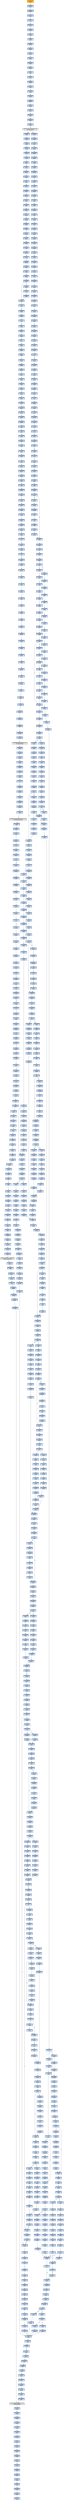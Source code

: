strict digraph G {
	graph [bgcolor=transparent,
		name=G
	];
	node [color=lightsteelblue,
		fillcolor=lightsteelblue,
		shape=rectangle,
		style=filled
	];
	"0x014405b0"	[label="0x014405b0
pushl"];
	"0x014405b2"	[label="0x014405b2
movl"];
	"0x014405b0" -> "0x014405b2"	[color="#000000"];
	"0x014402bf"	[label="0x014402bf
cmpl"];
	"0x014402c3"	[label="0x014402c3
movl"];
	"0x014402bf" -> "0x014402c3"	[color="#000000"];
	"0x014406eb"	[label="0x014406eb
cmpl"];
	"0x014406ee"	[label="0x014406ee
movl"];
	"0x014406eb" -> "0x014406ee"	[color="#000000"];
	"0x014410c6"	[label="0x014410c6
addl"];
	"0x014410c9"	[label="0x014410c9
jmp"];
	"0x014410c6" -> "0x014410c9"	[color="#000000"];
	"0x0041f1b1"	[label="0x0041f1b1
movl"];
	"0x0041f1b4"	[label="0x0041f1b4
addl"];
	"0x0041f1b1" -> "0x0041f1b4"	[color="#000000"];
	"0x014404f7"	[label="0x014404f7
shll"];
	"0x014404fa"	[label="0x014404fa
orl"];
	"0x014404f7" -> "0x014404fa"	[color="#000000"];
	"0x0144018e"	[label="0x0144018e
movl"];
	"0x01440193"	[label="0x01440193
subl"];
	"0x0144018e" -> "0x01440193"	[color="#000000"];
	"0x01440278"	[label="0x01440278
movl"];
	"0x0144027a"	[label="0x0144027a
movl"];
	"0x01440278" -> "0x0144027a"	[color="#000000"];
	"0x014409a0"	[label="0x014409a0
je"];
	"0x014409a2"	[label="0x014409a2
movl"];
	"0x014409a0" -> "0x014409a2"	[color="#000000",
		label=F];
	"0x01440215"	[label="0x01440215
addl"];
	"0x01440217"	[label="0x01440217
jmp"];
	"0x01440215" -> "0x01440217"	[color="#000000"];
	"0x0144029f"	[label="0x0144029f
movl"];
	"0x014402a2"	[label="0x014402a2
movl"];
	"0x0144029f" -> "0x014402a2"	[color="#000000"];
	"0x01440614"	[label="0x01440614
subl"];
	"0x01440617"	[label="0x01440617
movl"];
	"0x01440614" -> "0x01440617"	[color="#000000"];
	"0x01440035"	[label="0x01440035
shll"];
	"0x01440037"	[label="0x01440037
movl"];
	"0x01440035" -> "0x01440037"	[color="#000000"];
	"0x01440452"	[label="0x01440452
subl"];
	"0x01440454"	[label="0x01440454
movl"];
	"0x01440452" -> "0x01440454"	[color="#000000"];
	"0x0144010c"	[label="0x0144010c
shrl"];
	"0x0144010e"	[label="0x0144010e
movl"];
	"0x0144010c" -> "0x0144010e"	[color="#000000"];
	"0x0144074b"	[label="0x0144074b
movl"];
	"0x0144074e"	[label="0x0144074e
cmpl"];
	"0x0144074b" -> "0x0144074e"	[color="#000000"];
	"0x014404a3"	[label="0x014404a3
jmp"];
	"0x014404bc"	[label="0x014404bc
movl"];
	"0x014404a3" -> "0x014404bc"	[color="#000000"];
	"0x014411bc"	[label="0x014411bc
xorl"];
	"0x014411be"	[label="0x014411be
popl"];
	"0x014411bc" -> "0x014411be"	[color="#000000"];
	"0x01440626"	[label="0x01440626
movl"];
	"0x01440629"	[label="0x01440629
leal"];
	"0x01440626" -> "0x01440629"	[color="#000000"];
	"0x01440428"	[label="0x01440428
shrl"];
	"0x0144042b"	[label="0x0144042b
imull"];
	"0x01440428" -> "0x0144042b"	[color="#000000"];
	"0x0041f1af"	[label="0x0041f1af
movl"];
	"0x0041f1af" -> "0x0041f1b1"	[color="#000000"];
	"0x014400a0"	[label="0x014400a0
popl"];
	"0x014400a1"	[label="0x014400a1
leave"];
	"0x014400a0" -> "0x014400a1"	[color="#000000"];
	"0x0144057e"	[label="0x0144057e
shrl"];
	"0x01440581"	[label="0x01440581
addl"];
	"0x0144057e" -> "0x01440581"	[color="#000000"];
	"0x0144098d"	[label="0x0144098d
leal"];
	"0x01440993"	[label="0x01440993
lodsl"];
	"0x0144098d" -> "0x01440993"	[color="#000000"];
	"0x0144027d"	[label="0x0144027d
leal"];
	"0x01440284"	[label="0x01440284
cmpl"];
	"0x0144027d" -> "0x01440284"	[color="#000000"];
	"0x01440b12"	[label="0x01440b12
addl"];
	"0x01440b14"	[label="0x01440b14
popl"];
	"0x01440b12" -> "0x01440b14"	[color="#000000"];
	"0x01440635"	[label="0x01440635
movl"];
	"0x01440638"	[label="0x01440638
xorl"];
	"0x01440635" -> "0x01440638"	[color="#000000"];
	"0x014403ff"	[label="0x014403ff
leal"];
	"0x01440406"	[label="0x01440406
cmpl"];
	"0x014403ff" -> "0x01440406"	[color="#000000"];
	"0x014409cd"	[label="0x014409cd
pushl"];
	"0x014409ce"	[label="0x014409ce
call"];
	"0x014409cd" -> "0x014409ce"	[color="#000000"];
	"0x014404e7"	[label="0x014404e7
cmpl"];
	"0x014404ec"	[label="0x014404ec
jae"];
	"0x014404e7" -> "0x014404ec"	[color="#000000"];
	"0x01440980"	[label="0x01440980
subl"];
	"0x01440982"	[label="0x01440982
cld"];
	"0x01440980" -> "0x01440982"	[color="#000000"];
	"0x01440231"	[label="0x01440231
jl"];
	"0x01440233"	[label="0x01440233
movl"];
	"0x01440231" -> "0x01440233"	[color="#000000",
		label=F];
	"0x01440195"	[label="0x01440195
shrl"];
	"0x01440193" -> "0x01440195"	[color="#000000"];
	"0x01440389"	[label="0x01440389
imull"];
	"0x0144038c"	[label="0x0144038c
cmpl"];
	"0x01440389" -> "0x0144038c"	[color="#000000"];
	"0x01440771"	[label="0x01440771
shrl"];
	"0x01440774"	[label="0x01440774
imull"];
	"0x01440771" -> "0x01440774"	[color="#000000"];
	"0x014407d0"	[label="0x014407d0
movb"];
	"0x014407d2"	[label="0x014407d2
decl"];
	"0x014407d0" -> "0x014407d2"	[color="#000000"];
	"0x0144031f"	[label="0x0144031f
shll"];
	"0x01440322"	[label="0x01440322
orl"];
	"0x0144031f" -> "0x01440322"	[color="#000000"];
	"0x014412f1"	[label="0x014412f1
subl"];
	"0x014412f7"	[label="0x014412f7
movl"];
	"0x014412f1" -> "0x014412f7"	[color="#000000"];
	"0x0041f181"	[label="0x0041f181
pushl"];
	"0x0041f182"	[label="0x0041f182
movl"];
	"0x0041f181" -> "0x0041f182"	[color="#000000"];
	"0x014405d1"	[label="0x014405d1
movl"];
	"0x014405d4"	[label="0x014405d4
movl"];
	"0x014405d1" -> "0x014405d4"	[color="#000000"];
	"0x01440492"	[label="0x01440492
movl"];
	"0x01440497"	[label="0x01440497
subl"];
	"0x01440492" -> "0x01440497"	[color="#000000"];
	"0x0144050c"	[label="0x0144050c
imull"];
	"0x0144050f"	[label="0x0144050f
cmpl"];
	"0x0144050c" -> "0x0144050f"	[color="#000000"];
	"0x0144076f"	[label="0x0144076f
movl"];
	"0x0144076f" -> "0x01440771"	[color="#000000"];
	"0x0144044b"	[label="0x0144044b
subl"];
	"0x0144044d"	[label="0x0144044d
movl"];
	"0x0144044b" -> "0x0144044d"	[color="#000000"];
	"0x014406e8"	[label="0x014406e8
orl"];
	"0x014406e8" -> "0x014406eb"	[color="#000000"];
	"0x0144052d"	[label="0x0144052d
movl"];
	"0x01440534"	[label="0x01440534
jmp"];
	"0x0144052d" -> "0x01440534"	[color="#000000"];
	"0x01440116"	[label="0x01440116
incl"];
	"0x01440117"	[label="0x01440117
addl"];
	"0x01440116" -> "0x01440117"	[color="#000000"];
	"0x01440413"	[label="0x01440413
movzbl"];
	"0x01440416"	[label="0x01440416
shll"];
	"0x01440413" -> "0x01440416"	[color="#000000"];
	"0x014409c7"	[label="0x014409c7
leal"];
	"0x014409c7" -> "0x014409cd"	[color="#000000"];
	"0x01440543"	[label="0x01440543
subl"];
	"0x01440545"	[label="0x01440545
movl"];
	"0x01440543" -> "0x01440545"	[color="#000000"];
	"0x014405f6"	[label="0x014405f6
cmpl"];
	"0x014405f9"	[label="0x014405f9
jae"];
	"0x014405f6" -> "0x014405f9"	[color="#000000"];
	"0x0041f1b9"	[label="0x0041f1b9
addl"];
	"0x0041f1bb"	[label="0x0041f1bb
leal"];
	"0x0041f1b9" -> "0x0041f1bb"	[color="#000000"];
	"0x014406ab"	[label="0x014406ab
shrl"];
	"0x014406ae"	[label="0x014406ae
addl"];
	"0x014406ab" -> "0x014406ae"	[color="#000000"];
	"0x0041f1c1"	[label="0x0041f1c1
call"];
	"0x0041f071"	[label="0x0041f071
pusha"];
	"0x0041f1c1" -> "0x0041f071"	[color="#000000"];
	"0x014405f0"	[label="0x014405f0
shrl"];
	"0x014405f3"	[label="0x014405f3
imull"];
	"0x014405f0" -> "0x014405f3"	[color="#000000"];
	"0x01440853"	[label="0x01440853
movl"];
	"0x01440856"	[label="0x01440856
leal"];
	"0x01440853" -> "0x01440856"	[color="#000000"];
	"0x01441297"	[label="0x01441297
leave"];
	"0x01441298"	[label="0x01441298
ret"];
	"0x01441297" -> "0x01441298"	[color="#000000"];
	"0x014405e5"	[label="0x014405e5
movl"];
	"0x014405e8"	[label="0x014405e8
movl"];
	"0x014405e5" -> "0x014405e8"	[color="#000000"];
	VIRTUALFREE_KERNEL32_DLL	[color=lightgrey,
		fillcolor=lightgrey,
		label="VIRTUALFREE_KERNEL32_DLL
VIRTUALFREE"];
	"0x01440b0f"	[label="0x01440b0f
movl"];
	VIRTUALFREE_KERNEL32_DLL -> "0x01440b0f"	[color="#000000"];
	"0x01441296"	[label="0x01441296
popl"];
	"0x01441296" -> "0x01441297"	[color="#000000"];
	"0x01440b15"	[label="0x01440b15
popl"];
	"0x01440b14" -> "0x01440b15"	[color="#000000"];
	"0x0144047e"	[label="0x0144047e
movl"];
	"0x01440481"	[label="0x01440481
movl"];
	"0x0144047e" -> "0x01440481"	[color="#000000"];
	"0x0144131b"	[label="0x0144131b
call"];
	VIRTUALPROTECT_KERNEL32	[color=lightgrey,
		fillcolor=lightgrey,
		label="VIRTUALPROTECT_KERNEL32
VIRTUALPROTECT"];
	"0x0144131b" -> VIRTUALPROTECT_KERNEL32	[color="#000000"];
	"0x01440357"	[label="0x01440357
movl"];
	"0x0144035a"	[label="0x0144035a
addl"];
	"0x01440357" -> "0x0144035a"	[color="#000000"];
	"0x0041f0fa"	[label="0x0041f0fa
incl"];
	"0x0041f0fb"	[label="0x0041f0fb
adcb"];
	"0x0041f0fa" -> "0x0041f0fb"	[color="#000000"];
	"0x01441295"	[label="0x01441295
popl"];
	"0x01441295" -> "0x01441296"	[color="#000000"];
	"0x01441174"	[label="0x01441174
testl"];
	"0x01441176"	[label="0x01441176
je"];
	"0x01441174" -> "0x01441176"	[color="#000000"];
	"0x014404ff"	[label="0x014404ff
incl"];
	"0x01440502"	[label="0x01440502
movl"];
	"0x014404ff" -> "0x01440502"	[color="#000000"];
	"0x014409b7"	[label="0x014409b7
movl"];
	"0x014409b9"	[label="0x014409b9
leal"];
	"0x014409b7" -> "0x014409b9"	[color="#000000"];
	"0x0144064e"	[label="0x0144064e
addl"];
	"0x01440652"	[label="0x01440652
cmpl"];
	"0x0144064e" -> "0x01440652"	[color="#000000"];
	"0x01440133"	[label="0x01440133
movl"];
	"0x01440136"	[label="0x01440136
subl"];
	"0x01440133" -> "0x01440136"	[color="#000000"];
	"0x014404f4"	[label="0x014404f4
movzbl"];
	"0x014404f4" -> "0x014404f7"	[color="#000000"];
	"0x014403ca"	[label="0x014403ca
movb"];
	"0x014403cd"	[label="0x014403cd
movb"];
	"0x014403ca" -> "0x014403cd"	[color="#000000"];
	"0x0144038f"	[label="0x0144038f
jae"];
	"0x01440391"	[label="0x01440391
movl"];
	"0x0144038f" -> "0x01440391"	[color="#000000",
		label=F];
	"0x014403d8"	[label="0x014403d8
subl"];
	"0x0144038f" -> "0x014403d8"	[color="#000000",
		label=T];
	"0x014412e5"	[label="0x014412e5
addl"];
	"0x014412e8"	[label="0x014412e8
pushl"];
	"0x014412e5" -> "0x014412e8"	[color="#000000"];
	"0x0144037a"	[label="0x0144037a
orl"];
	"0x0144037c"	[label="0x0144037c
incl"];
	"0x0144037a" -> "0x0144037c"	[color="#000000"];
	"0x0144065b"	[label="0x0144065b
jmp"];
	"0x01440660"	[label="0x01440660
movl"];
	"0x0144065b" -> "0x01440660"	[color="#000000"];
	"0x014401a1"	[label="0x014401a1
testl"];
	"0x014401a3"	[label="0x014401a3
jne"];
	"0x014401a1" -> "0x014401a3"	[color="#000000"];
	"0x014402c6"	[label="0x014402c6
movl"];
	"0x014402c9"	[label="0x014402c9
movl"];
	"0x014402c6" -> "0x014402c9"	[color="#000000"];
	"0x01440374"	[label="0x01440374
movzbl"];
	"0x01440377"	[label="0x01440377
shll"];
	"0x01440374" -> "0x01440377"	[color="#000000"];
	"0x01440720"	[label="0x01440720
movl"];
	"0x01440723"	[label="0x01440723
shrl"];
	"0x01440720" -> "0x01440723"	[color="#000000"];
	"0x0144069d"	[label="0x0144069d
cmpl"];
	"0x014406a0"	[label="0x014406a0
jae"];
	"0x0144069d" -> "0x014406a0"	[color="#000000"];
	"0x0144046d"	[label="0x0144046d
movl"];
	"0x01440470"	[label="0x01440470
movzbl"];
	"0x0144046d" -> "0x01440470"	[color="#000000"];
	"0x014403fa"	[label="0x014403fa
movl"];
	"0x014403fc"	[label="0x014403fc
movl"];
	"0x014403fa" -> "0x014403fc"	[color="#000000"];
	"0x01440239"	[label="0x01440239
incl"];
	"0x0144023c"	[label="0x0144023c
cmpl"];
	"0x01440239" -> "0x0144023c"	[color="#000000"];
	"0x014401b7"	[label="0x014401b7
movl"];
	"0x014401ba"	[label="0x014401ba
movl"];
	"0x014401b7" -> "0x014401ba"	[color="#000000"];
	"0x0041f1cd"	[label="0x0041f1cd
movl"];
	"0x0041f1d0"	[label="0x0041f1d0
addl"];
	"0x0041f1cd" -> "0x0041f1d0"	[color="#000000"];
	"0x0041f1aa"	[label="0x0041f1aa
movl"];
	"0x0041f1ad"	[label="0x0041f1ad
addl"];
	"0x0041f1aa" -> "0x0041f1ad"	[color="#000000"];
	"0x01440054"	[label="0x01440054
movl"];
	"0x01440057"	[label="0x01440057
movl"];
	"0x01440054" -> "0x01440057"	[color="#000000"];
	"0x01440473"	[label="0x01440473
shll"];
	"0x01440476"	[label="0x01440476
orl"];
	"0x01440473" -> "0x01440476"	[color="#000000"];
	"0x014400e4"	[label="0x014400e4
jae"];
	"0x01440269"	[label="0x01440269
subl"];
	"0x014400e4" -> "0x01440269"	[color="#000000",
		label=T];
	"0x014400ea"	[label="0x014400ea
movl"];
	"0x014400e4" -> "0x014400ea"	[color="#000000",
		label=F];
	"0x0041f1db"	[label="0x0041f1db
movl"];
	"0x0041f1de"	[label="0x0041f1de
call"];
	"0x0041f1db" -> "0x0041f1de"	[color="#000000"];
	"0x01440516"	[label="0x01440516
movl"];
	"0x0144051b"	[label="0x0144051b
subl"];
	"0x01440516" -> "0x0144051b"	[color="#000000"];
	"0x014403be"	[label="0x014403be
movl"];
	"0x014403c1"	[label="0x014403c1
movl"];
	"0x014403be" -> "0x014403c1"	[color="#000000"];
	"0x01440abf"	[label="0x01440abf
movl"];
	"0x01440ac1"	[label="0x01440ac1
cmpl"];
	"0x01440abf" -> "0x01440ac1"	[color="#000000"];
	"0x014402dd"	[label="0x014402dd
jmp"];
	"0x014402e6"	[label="0x014402e6
movl"];
	"0x014402dd" -> "0x014402e6"	[color="#000000"];
	"0x01440139"	[label="0x01440139
movl"];
	"0x0144013c"	[label="0x0144013c
movzbl"];
	"0x01440139" -> "0x0144013c"	[color="#000000"];
	"0x01440305"	[label="0x01440305
movl"];
	"0x01440308"	[label="0x01440308
leal"];
	"0x01440305" -> "0x01440308"	[color="#000000"];
	"0x014412de"	[label="0x014412de
leave"];
	"0x014412df"	[label="0x014412df
ret"];
	"0x014412de" -> "0x014412df"	[color="#000000"];
	"0x01440718"	[label="0x01440718
orl"];
	"0x0144071a"	[label="0x0144071a
shll"];
	"0x01440718" -> "0x0144071a"	[color="#000000"];
	"0x014402a4"	[label="0x014402a4
movl"];
	"0x014402a2" -> "0x014402a4"	[color="#000000"];
	"0x0041f1fc"	[label="0x0041f1fc
popl"];
	"0x0041f1fd"	[label="0x0041f1fd
popl"];
	"0x0041f1fc" -> "0x0041f1fd"	[color="#000000"];
	"0x014407bf"	[label="0x014407bf
addl"];
	"0x014407c3"	[label="0x014407c3
cmpl"];
	"0x014407bf" -> "0x014407c3"	[color="#000000"];
	"0x014407ce"	[label="0x014407ce
addl"];
	"0x014407ce" -> "0x014407d0"	[color="#000000"];
	"0x01440019"	[label="0x01440019
andl"];
	"0x0144001d"	[label="0x0144001d
andl"];
	"0x01440019" -> "0x0144001d"	[color="#000000"];
	"0x0041f0bf"	[label="0x0041f0bf
shrl"];
	"0x0041f0c1"	[label="0x0041f0c1
je"];
	"0x0041f0bf" -> "0x0041f0c1"	[color="#000000"];
	"0x01440026"	[label="0x01440026
movl"];
	"0x01440029"	[label="0x01440029
pushl"];
	"0x01440026" -> "0x01440029"	[color="#000000"];
	"0x01440240"	[label="0x01440240
movb"];
	"0x01440243"	[label="0x01440243
movb"];
	"0x01440240" -> "0x01440243"	[color="#000000"];
	"0x01440073"	[label="0x01440073
andl"];
	"0x01440077"	[label="0x01440077
pushl"];
	"0x01440073" -> "0x01440077"	[color="#000000"];
	"0x014403c7"	[label="0x014403c7
incl"];
	"0x014403c7" -> "0x014403ca"	[color="#000000"];
	"0x01440ae4"	[label="0x01440ae4
nop"];
	"0x01440ae5"	[label="0x01440ae5
nop"];
	"0x01440ae4" -> "0x01440ae5"	[color="#000000"];
	"0x0144054e"	[label="0x0144054e
movl"];
	"0x01440551"	[label="0x01440551
movl"];
	"0x0144054e" -> "0x01440551"	[color="#000000"];
	"0x014401d8"	[label="0x014401d8
cmpl"];
	"0x014401dd"	[label="0x014401dd
jae"];
	"0x014401d8" -> "0x014401dd"	[color="#000000"];
	"0x0144045c"	[label="0x0144045c
leal"];
	"0x01440463"	[label="0x01440463
cmpl"];
	"0x0144045c" -> "0x01440463"	[color="#000000"];
	"0x0041f1e6"	[label="0x0041f1e6
movl"];
	"0x0041f1e8"	[label="0x0041f1e8
movl"];
	"0x0041f1e6" -> "0x0041f1e8"	[color="#000000"];
	"0x01440220"	[label="0x01440220
shrl"];
	"0x01440223"	[label="0x01440223
subl"];
	"0x01440220" -> "0x01440223"	[color="#000000"];
	"0x014404d5"	[label="0x014404d5
andl"];
	"0x014404d8"	[label="0x014404d8
addl"];
	"0x014404d5" -> "0x014404d8"	[color="#000000"];
	"0x014411aa"	[label="0x014411aa
je"];
	"0x014411b0"	[label="0x014411b0
movl"];
	"0x014411aa" -> "0x014411b0"	[color="#000000",
		label=F];
	"0x0144012d"	[label="0x0144012d
jl"];
	"0x0144012d" -> "0x01440133"	[color="#000000",
		label=F];
	"0x014401d2"	[label="0x014401d2
movl"];
	"0x0144012d" -> "0x014401d2"	[color="#000000",
		label=T];
	"0x014406a9"	[label="0x014406a9
subl"];
	"0x014406a9" -> "0x014406ab"	[color="#000000"];
	"0x0144071d"	[label="0x0144071d
incl"];
	"0x0144071d" -> "0x01440720"	[color="#000000"];
	"0x0041f0fd"	[label="0x0041f0fd
ret"];
	"0x0041f0fb" -> "0x0041f0fd"	[color="#000000"];
	"0x0144040b"	[label="0x0144040b
jae"];
	"0x01440406" -> "0x0144040b"	[color="#000000"];
	"0x01440444"	[label="0x01440444
movl"];
	"0x01440446"	[label="0x01440446
jmp"];
	"0x01440444" -> "0x01440446"	[color="#000000"];
	"0x0041f19e"	[label="0x0041f19e
movl"];
	"0x0041f1a0"	[label="0x0041f1a0
movl"];
	"0x0041f19e" -> "0x0041f1a0"	[color="#000000"];
	"0x0144034a"	[label="0x0144034a
addl"];
	"0x0144034c"	[label="0x0144034c
movl"];
	"0x0144034a" -> "0x0144034c"	[color="#000000"];
	"0x0144006c"	[label="0x0144006c
movl"];
	"0x0144006e"	[label="0x0144006e
repz"];
	"0x0144006c" -> "0x0144006e"	[color="#000000"];
	"0x01440113"	[label="0x01440113
movl"];
	"0x01440113" -> "0x01440116"	[color="#000000"];
	"0x014401f0"	[label="0x014401f0
incl"];
	"0x014401f3"	[label="0x014401f3
movl"];
	"0x014401f0" -> "0x014401f3"	[color="#000000"];
	"0x01440796"	[label="0x01440796
shrl"];
	"0x01440799"	[label="0x01440799
subl"];
	"0x01440796" -> "0x01440799"	[color="#000000"];
	"0x0041f099"	[label="0x0041f099
jae"];
	"0x0041f0fd" -> "0x0041f099"	[color="#000000"];
	"0x0144032a"	[label="0x0144032a
movl"];
	"0x0144032d"	[label="0x0144032d
movl"];
	"0x0144032a" -> "0x0144032d"	[color="#000000"];
	"0x0144061c"	[label="0x0144061c
movl"];
	"0x0144061e"	[label="0x0144061e
shrl"];
	"0x0144061c" -> "0x0144061e"	[color="#000000"];
	"0x01440ae2"	[label="0x01440ae2
nop"];
	"0x01440ae3"	[label="0x01440ae3
nop"];
	"0x01440ae2" -> "0x01440ae3"	[color="#000000"];
	"0x0144096e"	[label="0x0144096e
subl"];
	"0x01440974"	[label="0x01440974
leal"];
	"0x0144096e" -> "0x01440974"	[color="#000000"];
	"0x014406bf"	[label="0x014406bf
movl"];
	"0x014406c1"	[label="0x014406c1
shrl"];
	"0x014406bf" -> "0x014406c1"	[color="#000000"];
	"0x01441095"	[label="0x01441095
jne"];
	"0x01441097"	[label="0x01441097
cmpl"];
	"0x01441095" -> "0x01441097"	[color="#000000",
		label=F];
	"0x01440562"	[label="0x01440562
movl"];
	"0x01440565"	[label="0x01440565
movl"];
	"0x01440562" -> "0x01440565"	[color="#000000"];
	"0x01440219"	[label="0x01440219
subl"];
	"0x0144021c"	[label="0x0144021c
subl"];
	"0x01440219" -> "0x0144021c"	[color="#000000"];
	"0x014404b1"	[label="0x014404b1
movl"];
	"0x014404b3"	[label="0x014404b3
movl"];
	"0x014404b1" -> "0x014404b3"	[color="#000000"];
	"0x01440568"	[label="0x01440568
movl"];
	"0x0144056a"	[label="0x0144056a
shrl"];
	"0x01440568" -> "0x0144056a"	[color="#000000"];
	"0x01440557"	[label="0x01440557
shll"];
	"0x0144055a"	[label="0x0144055a
orl"];
	"0x01440557" -> "0x0144055a"	[color="#000000"];
	"0x014405da"	[label="0x014405da
shll"];
	"0x014405dd"	[label="0x014405dd
orl"];
	"0x014405da" -> "0x014405dd"	[color="#000000"];
	"0x01440b4b"	[label="0x01440b4b
addl"];
	"0x01440b4d"	[label="0x01440b4d
je"];
	"0x01440b4b" -> "0x01440b4d"	[color="#000000"];
	"0x0144005a"	[label="0x0144005a
movl"];
	"0x01440057" -> "0x0144005a"	[color="#000000"];
	"0x01440b28"	[label="0x01440b28
subl"];
	"0x01440b2e"	[label="0x01440b2e
movl"];
	"0x01440b28" -> "0x01440b2e"	[color="#000000"];
	"0x014406b7"	[label="0x014406b7
subl"];
	"0x014406ba"	[label="0x014406ba
movl"];
	"0x014406b7" -> "0x014406ba"	[color="#000000"];
	"0x0041f176"	[label="0x0041f176
pushl"];
	"0x0041f177"	[label="0x0041f177
pushl"];
	"0x0041f176" -> "0x0041f177"	[color="#000000"];
	"0x0144005d"	[label="0x0144005d
movl"];
	"0x01440060"	[label="0x01440060
movl"];
	"0x0144005d" -> "0x01440060"	[color="#000000"];
	"0x01440021"	[label="0x01440021
xorl"];
	"0x0144001d" -> "0x01440021"	[color="#000000"];
	"0x014407de"	[label="0x014407de
movb"];
	"0x014407e1"	[label="0x014407e1
movl"];
	"0x014407de" -> "0x014407e1"	[color="#000000"];
	"0x0041f1d3"	[label="0x0041f1d3
subl"];
	"0x0041f1d0" -> "0x0041f1d3"	[color="#000000"];
	"0x014401bc"	[label="0x014401bc
leal"];
	"0x014401ba" -> "0x014401bc"	[color="#000000"];
	"0x01440065"	[label="0x01440065
movl"];
	"0x01440067"	[label="0x01440067
movl"];
	"0x01440065" -> "0x01440067"	[color="#000000"];
	"0x014407aa"	[label="0x014407aa
shll"];
	"0x014407ad"	[label="0x014407ad
decl"];
	"0x014407aa" -> "0x014407ad"	[color="#000000"];
	"0x01440092"	[label="0x01440092
movl"];
	"0x01440095"	[label="0x01440095
jne"];
	"0x01440092" -> "0x01440095"	[color="#000000"];
	"0x014405df"	[label="0x014405df
shll"];
	"0x014405dd" -> "0x014405df"	[color="#000000"];
	"0x014406e7"	[label="0x014406e7
decl"];
	"0x014406e7" -> "0x014406e8"	[color="#000000"];
	"0x01440b42"	[label="0x01440b42
movl"];
	"0x01440b45"	[label="0x01440b45
addl"];
	"0x01440b42" -> "0x01440b45"	[color="#000000"];
	"0x01440421"	[label="0x01440421
movl"];
	"0x01440424"	[label="0x01440424
movl"];
	"0x01440421" -> "0x01440424"	[color="#000000"];
	"0x0041f195"	[label="0x0041f195
movl"];
	"0x0041f197"	[label="0x0041f197
call"];
	"0x0041f195" -> "0x0041f197"	[color="#000000"];
	"0x014401f6"	[label="0x014401f6
movl"];
	"0x014401f3" -> "0x014401f6"	[color="#000000"];
	"0x01440570"	[label="0x01440570
cmpl"];
	"0x01440573"	[label="0x01440573
jae"];
	"0x01440570" -> "0x01440573"	[color="#000000"];
	"0x01440753"	[label="0x01440753
jae"];
	"0x0144074e" -> "0x01440753"	[color="#000000"];
	"0x0041f186"	[label="0x0041f186
pushl"];
	"0x0041f18b"	[label="0x0041f18b
pushl"];
	"0x0041f186" -> "0x0041f18b"	[color="#000000"];
	"0x014407da"	[label="0x014407da
cmpl"];
	"0x014407da" -> "0x014407de"	[color="#000000"];
	"0x014409a5"	[label="0x014409a5
testl"];
	"0x014409a7"	[label="0x014409a7
je"];
	"0x014409a5" -> "0x014409a7"	[color="#000000"];
	"0x0041f07d"	[label="0x0041f07d
xorl"];
	"0x0041f07f"	[label="0x0041f07f
movsb"];
	"0x0041f07d" -> "0x0041f07f"	[color="#000000"];
	"0x01440146"	[label="0x01440146
movl"];
	"0x01440149"	[label="0x01440149
movl"];
	"0x01440146" -> "0x01440149"	[color="#000000"];
	"0x01440507"	[label="0x01440507
movl"];
	"0x01440509"	[label="0x01440509
shrl"];
	"0x01440507" -> "0x01440509"	[color="#000000"];
	"0x01440644"	[label="0x01440644
cmpl"];
	"0x01440648"	[label="0x01440648
jge"];
	"0x01440644" -> "0x01440648"	[color="#000000"];
	"0x0144039d"	[label="0x0144039d
addl"];
	"0x0144039f"	[label="0x0144039f
cmpl"];
	"0x0144039d" -> "0x0144039f"	[color="#000000"];
	"0x0144070f"	[label="0x0144070f
movl"];
	"0x01440712"	[label="0x01440712
movzbl"];
	"0x0144070f" -> "0x01440712"	[color="#000000"];
	"0x014412dd"	[label="0x014412dd
popl"];
	"0x014412dd" -> "0x014412de"	[color="#000000"];
	"0x01440866"	[label="0x01440866
pushl"];
	"0x01440867"	[label="0x01440867
call"];
	"0x01440866" -> "0x01440867"	[color="#000000"];
	"0x0144034f"	[label="0x0144034f
addl"];
	"0x01440352"	[label="0x01440352
shll"];
	"0x0144034f" -> "0x01440352"	[color="#000000"];
	"0x014402cc"	[label="0x014402cc
movl"];
	"0x014402c9" -> "0x014402cc"	[color="#000000"];
	"0x014411a7"	[label="0x014411a7
popl"];
	"0x014411a8"	[label="0x014411a8
testl"];
	"0x014411a7" -> "0x014411a8"	[color="#000000"];
	"0x0144007c"	[label="0x0144007c
orl"];
	"0x0144007f"	[label="0x0144007f
popl"];
	"0x0144007c" -> "0x0144007f"	[color="#000000"];
	"0x01440097"	[label="0x01440097
cmpl"];
	"0x0144009a"	[label="0x0144009a
ja"];
	"0x01440097" -> "0x0144009a"	[color="#000000"];
	"0x014402c3" -> "0x014402c6"	[color="#000000"];
	"0x01440725"	[label="0x01440725
addl"];
	"0x01440727"	[label="0x01440727
cmpl"];
	"0x01440725" -> "0x01440727"	[color="#000000"];
	"0x0144025b"	[label="0x0144025b
jmp"];
	"0x014407eb"	[label="0x014407eb
movl"];
	"0x0144025b" -> "0x014407eb"	[color="#000000"];
	"0x0041f175"	[label="0x0041f175
pushl"];
	"0x0041f175" -> "0x0041f176"	[color="#000000"];
	"0x0144053e"	[label="0x0144053e
movl"];
	"0x01440540"	[label="0x01440540
shrl"];
	"0x0144053e" -> "0x01440540"	[color="#000000"];
	"0x014407c7"	[label="0x014407c7
movl"];
	"0x014407ca"	[label="0x014407ca
movl"];
	"0x014407c7" -> "0x014407ca"	[color="#000000"];
	"0x01440525"	[label="0x01440525
movl"];
	"0x01440527"	[label="0x01440527
leal"];
	"0x01440525" -> "0x01440527"	[color="#000000"];
	"0x01440697"	[label="0x01440697
shrl"];
	"0x0144069a"	[label="0x0144069a
imull"];
	"0x01440697" -> "0x0144069a"	[color="#000000"];
	"0x01440554"	[label="0x01440554
movzbl"];
	"0x01440554" -> "0x01440557"	[color="#000000"];
	"0x01440b09"	[label="0x01440b09
call"];
	"0x01440b09" -> VIRTUALFREE_KERNEL32_DLL	[color="#000000"];
	"0x014400fa"	[label="0x014400fa
movzbl"];
	"0x014400fe"	[label="0x014400fe
movl"];
	"0x014400fa" -> "0x014400fe"	[color="#000000"];
	"0x01440314"	[label="0x01440314
jae"];
	"0x01440314" -> "0x0144032d"	[color="#000000",
		label=T];
	"0x01440316"	[label="0x01440316
movl"];
	"0x01440314" -> "0x01440316"	[color="#000000",
		label=F];
	"0x01440297"	[label="0x01440297
orl"];
	"0x01440299"	[label="0x01440299
shll"];
	"0x01440297" -> "0x01440299"	[color="#000000"];
	"0x01440a3d"	[label="0x01440a3d
testl"];
	"0x01440a3f"	[label="0x01440a3f
je"];
	"0x01440a3d" -> "0x01440a3f"	[color="#000000"];
	"0x0144021e"	[label="0x0144021e
movl"];
	"0x0144021c" -> "0x0144021e"	[color="#000000"];
	"0x014412db"	[label="0x014412db
popl"];
	"0x014412dc"	[label="0x014412dc
popl"];
	"0x014412db" -> "0x014412dc"	[color="#000000"];
	"0x014400a8"	[label="0x014400a8
andl"];
	"0x0144009a" -> "0x014400a8"	[color="#000000",
		label=T];
	"0x014404cb"	[label="0x014404cb
xorl"];
	"0x014404cd"	[label="0x014404cd
cmpl"];
	"0x014404cb" -> "0x014404cd"	[color="#000000"];
	"0x0041f07a"	[label="0x0041f07a
cld"];
	"0x0041f07b"	[label="0x0041f07b
movb"];
	"0x0041f07a" -> "0x0041f07b"	[color="#000000"];
	"0x014407ee"	[label="0x014407ee
cmpl"];
	"0x014407eb" -> "0x014407ee"	[color="#000000"];
	"0x01440505"	[label="0x01440505
movl"];
	"0x01440502" -> "0x01440505"	[color="#000000"];
	"0x01440547"	[label="0x01440547
cmpl"];
	"0x01440545" -> "0x01440547"	[color="#000000"];
	"0x01440ae0"	[label="0x01440ae0
nop"];
	"0x01440ae1"	[label="0x01440ae1
nop"];
	"0x01440ae0" -> "0x01440ae1"	[color="#000000"];
	"0x01440433"	[label="0x01440433
movl"];
	"0x01440435"	[label="0x01440435
movl"];
	"0x01440433" -> "0x01440435"	[color="#000000"];
	"0x0144020c"	[label="0x0144020c
subl"];
	"0x0144020e"	[label="0x0144020e
shrl"];
	"0x0144020c" -> "0x0144020e"	[color="#000000"];
	"0x014401b5"	[label="0x014401b5
subl"];
	"0x014401b5" -> "0x014401b7"	[color="#000000"];
	"0x01440478"	[label="0x01440478
shll"];
	"0x01440476" -> "0x01440478"	[color="#000000"];
	"0x0144066d"	[label="0x0144066d
movl"];
	"0x01440674"	[label="0x01440674
cmpl"];
	"0x0144066d" -> "0x01440674"	[color="#000000"];
	"0x01440b1f"	[label="0x01440b1f
pushl"];
	"0x01440b20"	[label="0x01440b20
pushl"];
	"0x01440b1f" -> "0x01440b20"	[color="#000000"];
	"0x0144054c"	[label="0x0144054c
jae"];
	"0x0144054c" -> "0x0144054e"	[color="#000000",
		label=F];
	"0x0144054c" -> "0x01440565"	[color="#000000",
		label=T];
	"0x014401f8"	[label="0x014401f8
movl"];
	"0x014401f6" -> "0x014401f8"	[color="#000000"];
	"0x0144073b"	[label="0x0144073b
shll"];
	"0x0144073e"	[label="0x0144073e
movl"];
	"0x0144073b" -> "0x0144073e"	[color="#000000"];
	"0x01440488"	[label="0x01440488
imull"];
	"0x0144048b"	[label="0x0144048b
cmpl"];
	"0x01440488" -> "0x0144048b"	[color="#000000"];
	"0x0144019d"	[label="0x0144019d
addl"];
	"0x0144019f"	[label="0x0144019f
movl"];
	"0x0144019d" -> "0x0144019f"	[color="#000000"];
	"0x014402a6"	[label="0x014402a6
shrl"];
	"0x014402a9"	[label="0x014402a9
imull"];
	"0x014402a6" -> "0x014402a9"	[color="#000000"];
	"0x01440732"	[label="0x01440732
decl"];
	"0x01440733"	[label="0x01440733
jne"];
	"0x01440732" -> "0x01440733"	[color="#000000"];
	"0x01440490"	[label="0x01440490
movl"];
	"0x01440490" -> "0x01440492"	[color="#000000"];
	"0x01440345"	[label="0x01440345
subl"];
	"0x01440347"	[label="0x01440347
shrl"];
	"0x01440345" -> "0x01440347"	[color="#000000"];
	"0x01440b1a"	[label="0x01440b1a
movl"];
	"0x01440b1c"	[label="0x01440b1c
addl"];
	"0x01440b1a" -> "0x01440b1c"	[color="#000000"];
	"0x0144000d"	[label="0x0144000d
pushl"];
	"0x01440867" -> "0x0144000d"	[color="#000000"];
	"0x014406b0"	[label="0x014406b0
movl"];
	"0x014406ae" -> "0x014406b0"	[color="#000000"];
	"0x014403a3"	[label="0x014403a3
movl"];
	"0x0144039f" -> "0x014403a3"	[color="#000000"];
	"0x0041f0f8"	[label="0x0041f0f8
movb"];
	"0x0041f0f8" -> "0x0041f0fa"	[color="#000000"];
	"0x01440623"	[label="0x01440623
movl"];
	"0x01440623" -> "0x01440626"	[color="#000000"];
	"0x0041f163"	[label="0x0041f163
movl"];
	"0x0041f168"	[label="0x0041f168
popl"];
	"0x0041f163" -> "0x0041f168"	[color="#000000"];
	"0x014409b0"	[label="0x014409b0
movl"];
	"0x014409b3"	[label="0x014409b3
addl"];
	"0x014409b0" -> "0x014409b3"	[color="#000000"];
	"0x0144097d"	[label="0x0144097d
addl"];
	"0x0144097d" -> "0x01440980"	[color="#000000"];
	"0x0144033a"	[label="0x0144033a
jae"];
	"0x01440340"	[label="0x01440340
movl"];
	"0x0144033a" -> "0x01440340"	[color="#000000",
		label=F];
	"0x014403eb"	[label="0x014403eb
subl"];
	"0x0144033a" -> "0x014403eb"	[color="#000000",
		label=T];
	"0x014407f1"	[label="0x014407f1
jb"];
	"0x014407f7"	[label="0x014407f7
jmp"];
	"0x014407f1" -> "0x014407f7"	[color="#000000",
		label=F];
	"0x014400b9"	[label="0x014400b9
cmpl"];
	"0x014400be"	[label="0x014400be
jae"];
	"0x014400b9" -> "0x014400be"	[color="#000000"];
	"0x01440169"	[label="0x01440169
movl"];
	"0x0144016c"	[label="0x0144016c
movzbl"];
	"0x01440169" -> "0x0144016c"	[color="#000000"];
	"0x01440300"	[label="0x01440300
movl"];
	"0x01440302"	[label="0x01440302
movl"];
	"0x01440300" -> "0x01440302"	[color="#000000"];
	"0x014403fc" -> "0x014403ff"	[color="#000000"];
	"0x014404c2"	[label="0x014404c2
movl"];
	"0x01440446" -> "0x014404c2"	[color="#000000"];
	"0x01440715"	[label="0x01440715
shll"];
	"0x01440715" -> "0x01440718"	[color="#000000"];
	"0x014409a9"	[label="0x014409a9
movl"];
	"0x014409ae"	[label="0x014409ae
addl"];
	"0x014409a9" -> "0x014409ae"	[color="#000000"];
	"0x0144060f"	[label="0x0144060f
movl"];
	"0x01440612"	[label="0x01440612
jmp"];
	"0x0144060f" -> "0x01440612"	[color="#000000"];
	"0x0041f0f6"	[label="0x0041f0f6
jne"];
	"0x0041f0f6" -> "0x0041f0fd"	[color="#000000",
		label=T];
	"0x0041f0f6" -> "0x0041f0f8"	[color="#000000",
		label=F];
	"0x01440b31"	[label="0x01440b31
movl"];
	"0x01440b2e" -> "0x01440b31"	[color="#000000"];
	"0x014404ee"	[label="0x014404ee
movl"];
	"0x014404f1"	[label="0x014404f1
movl"];
	"0x014404ee" -> "0x014404f1"	[color="#000000"];
	"0x01440211"	[label="0x01440211
addl"];
	"0x01440213"	[label="0x01440213
movl"];
	"0x01440211" -> "0x01440213"	[color="#000000"];
	"0x0144075e"	[label="0x0144075e
shll"];
	"0x01440761"	[label="0x01440761
orl"];
	"0x0144075e" -> "0x01440761"	[color="#000000"];
	"0x01440334"	[label="0x01440334
imull"];
	"0x01440337"	[label="0x01440337
cmpl"];
	"0x01440334" -> "0x01440337"	[color="#000000"];
	"0x0144030f"	[label="0x0144030f
cmpl"];
	"0x01440308" -> "0x0144030f"	[color="#000000"];
	"0x01440afc"	[label="0x01440afc
pushl"];
	"0x01440b01"	[label="0x01440b01
pushl"];
	"0x01440afc" -> "0x01440b01"	[color="#000000"];
	"0x0144048e"	[label="0x0144048e
jae"];
	"0x0144048b" -> "0x0144048e"	[color="#000000"];
	"0x0144070c"	[label="0x0144070c
movl"];
	"0x0144070c" -> "0x0144070f"	[color="#000000"];
	"0x01440abc"	[label="0x01440abc
movl"];
	"0x01440abc" -> "0x01440abf"	[color="#000000"];
	"0x014406f9"	[label="0x014406f9
leal"];
	"0x01440700"	[label="0x01440700
jmp"];
	"0x014406f9" -> "0x01440700"	[color="#000000"];
	"0x0144065d"	[label="0x0144065d
pushl"];
	"0x0144065f"	[label="0x0144065f
popl"];
	"0x0144065d" -> "0x0144065f"	[color="#000000"];
	"0x014400cc"	[label="0x014400cc
orl"];
	"0x014400ce"	[label="0x014400ce
shll"];
	"0x014400cc" -> "0x014400ce"	[color="#000000"];
	"0x0144003c"	[label="0x0144003c
movl"];
	"0x01440041"	[label="0x01440041
shll"];
	"0x0144003c" -> "0x01440041"	[color="#000000"];
	"0x0144063b"	[label="0x0144063b
movl"];
	"0x0144063d"	[label="0x0144063d
shll"];
	"0x0144063b" -> "0x0144063d"	[color="#000000"];
	"0x01440291"	[label="0x01440291
movzbl"];
	"0x01440294"	[label="0x01440294
shll"];
	"0x01440291" -> "0x01440294"	[color="#000000"];
	"0x01440b54"	[label="0x01440b54
pushl"];
	"0x01440b55"	[label="0x01440b55
pushl"];
	"0x01440b54" -> "0x01440b55"	[color="#000000"];
	"0x01440010"	[label="0x01440010
subl"];
	"0x01440013"	[label="0x01440013
movl"];
	"0x01440010" -> "0x01440013"	[color="#000000"];
	"0x014406a2"	[label="0x014406a2
movl"];
	"0x014406a4"	[label="0x014406a4
movl"];
	"0x014406a2" -> "0x014406a4"	[color="#000000"];
	"0x014407d5"	[label="0x014407d5
movb"];
	"0x014407d8"	[label="0x014407d8
incl"];
	"0x014407d5" -> "0x014407d8"	[color="#000000"];
	"0x0144072a"	[label="0x0144072a
jb"];
	"0x0144072a" -> "0x01440732"	[color="#000000",
		label=T];
	"0x0144072c"	[label="0x0144072c
subl"];
	"0x0144072a" -> "0x0144072c"	[color="#000000",
		label=F];
	"0x01441294"	[label="0x01441294
popl"];
	"0x01441294" -> "0x01441295"	[color="#000000"];
	"0x014412f0"	[label="0x014412f0
popl"];
	"0x014412f0" -> "0x014412f1"	[color="#000000"];
	"0x01440107"	[label="0x01440107
subb"];
	"0x0144010a"	[label="0x0144010a
xorl"];
	"0x01440107" -> "0x0144010a"	[color="#000000"];
	"0x0144099b"	[label="0x0144099b
nop"];
	"0x0144099c"	[label="0x0144099c
cmpl"];
	"0x0144099b" -> "0x0144099c"	[color="#000000"];
	"0x0144097a"	[label="0x0144097a
movl"];
	"0x0144097a" -> "0x0144097d"	[color="#000000"];
	"0x0041f1be"	[label="0x0041f1be
pushl"];
	"0x0041f1bf"	[label="0x0041f1bf
pushl"];
	"0x0041f1be" -> "0x0041f1bf"	[color="#000000"];
	"0x014401c0"	[label="0x014401c0
testl"];
	"0x014401bc" -> "0x014401c0"	[color="#000000"];
	"0x01440735"	[label="0x01440735
leal"];
	"0x01440733" -> "0x01440735"	[color="#000000",
		label=F];
	"0x014411ba"	[label="0x014411ba
jmp"];
	"0x01441168"	[label="0x01441168
movl"];
	"0x014411ba" -> "0x01441168"	[color="#000000"];
	"0x0144037f"	[label="0x0144037f
movl"];
	"0x0144037c" -> "0x0144037f"	[color="#000000"];
	"0x014405a7"	[label="0x014405a7
movl"];
	"0x014405aa"	[label="0x014405aa
addl"];
	"0x014405a7" -> "0x014405aa"	[color="#000000"];
	"0x01441306"	[label="0x01441306
movl"];
	"0x01441308"	[label="0x01441308
shrl"];
	"0x01441306" -> "0x01441308"	[color="#000000"];
	"0x014400de"	[label="0x014400de
imull"];
	"0x014400e1"	[label="0x014400e1
cmpl"];
	"0x014400de" -> "0x014400e1"	[color="#000000"];
	"0x01440b4f"	[label="0x01440b4f
pushl"];
	"0x01440b4d" -> "0x01440b4f"	[color="#000000",
		label=F];
	"0x014404ec" -> "0x014404ee"	[color="#000000",
		label=F];
	"0x014404ec" -> "0x01440505"	[color="#000000",
		label=T];
	"0x014407a0"	[label="0x014407a0
orl"];
	"0x014407a3"	[label="0x014407a3
movl"];
	"0x014407a0" -> "0x014407a3"	[color="#000000"];
	"0x01440997"	[label="0x01440997
lodsl"];
	"0x01440998"	[label="0x01440998
stosl"];
	"0x01440997" -> "0x01440998"	[color="#000000"];
	"0x014407e4"	[label="0x014407e4
je"];
	"0x014407e1" -> "0x014407e4"	[color="#000000"];
	"0x01440968"	[label="0x01440968
call"];
	"0x0144096d"	[label="0x0144096d
popl"];
	"0x01440968" -> "0x0144096d"	[color="#000000"];
	"0x01440745"	[label="0x01440745
xorl"];
	"0x01440700" -> "0x01440745"	[color="#000000"];
	"0x01440851"	[label="0x01440851
movl"];
	"0x01440851" -> "0x01440853"	[color="#000000"];
	"0x0041f18e"	[label="0x0041f18e
pushl"];
	"0x0041f190"	[label="0x0041f190
movl"];
	"0x0041f18e" -> "0x0041f190"	[color="#000000"];
	"0x0144043f"	[label="0x0144043f
addl"];
	"0x01440441"	[label="0x01440441
movl"];
	"0x0144043f" -> "0x01440441"	[color="#000000"];
	"0x01440119"	[label="0x01440119
imull"];
	"0x0144011f"	[label="0x0144011f
cmpl"];
	"0x01440119" -> "0x0144011f"	[color="#000000"];
	"0x01440095" -> "0x01440097"	[color="#000000",
		label=F];
	"0x01440609"	[label="0x01440609
movl"];
	"0x0144060c"	[label="0x0144060c
shll"];
	"0x01440609" -> "0x0144060c"	[color="#000000"];
	"0x0144096d" -> "0x0144096e"	[color="#000000"];
	"0x014401e5"	[label="0x014401e5
movzbl"];
	"0x014401e8"	[label="0x014401e8
shll"];
	"0x014401e5" -> "0x014401e8"	[color="#000000"];
	"0x0144031c"	[label="0x0144031c
movzbl"];
	"0x0144031c" -> "0x0144031f"	[color="#000000"];
	"0x01440485"	[label="0x01440485
shrl"];
	"0x01440485" -> "0x01440488"	[color="#000000"];
	"0x01440876"	[label="0x01440876
call"];
	"0x01440876" -> VIRTUALFREE_KERNEL32_DLL	[color="#000000"];
	"0x014400a2"	[label="0x014400a2
ret"];
	"0x014400a1" -> "0x014400a2"	[color="#000000"];
	"0x01440692"	[label="0x01440692
movl"];
	"0x01440695"	[label="0x01440695
movl"];
	"0x01440692" -> "0x01440695"	[color="#000000"];
	"0x01441090"	[label="0x01441090
xorl"];
	"0x01441092"	[label="0x01441092
cmpl"];
	"0x01441090" -> "0x01441092"	[color="#000000"];
	"0x01440520"	[label="0x01440520
addl"];
	"0x01440522"	[label="0x01440522
shll"];
	"0x01440520" -> "0x01440522"	[color="#000000"];
	"0x01440164"	[label="0x01440164
jae"];
	"0x01440166"	[label="0x01440166
movl"];
	"0x01440164" -> "0x01440166"	[color="#000000",
		label=F];
	"0x0144017d"	[label="0x0144017d
movl"];
	"0x01440164" -> "0x0144017d"	[color="#000000",
		label=T];
	"0x01440393"	[label="0x01440393
movl"];
	"0x01440391" -> "0x01440393"	[color="#000000"];
	"0x01440083"	[label="0x01440083
movl"];
	"0x01440086"	[label="0x01440086
movzbl"];
	"0x01440083" -> "0x01440086"	[color="#000000"];
	"0x0041f1fe"	[label="0x0041f1fe
popl"];
	"0x0041f1fd" -> "0x0041f1fe"	[color="#000000"];
	"0x0041f072"	[label="0x0041f072
movl"];
	"0x0041f071" -> "0x0041f072"	[color="#000000"];
	"0x01441099"	[label="0x01441099
je"];
	"0x014410bf"	[label="0x014410bf
popl"];
	"0x01441099" -> "0x014410bf"	[color="#000000",
		label=T];
	"0x0041f1b6"	[label="0x0041f1b6
movl"];
	"0x0041f1b6" -> "0x0041f1b9"	[color="#000000"];
	"0x01440398"	[label="0x01440398
subl"];
	"0x0144039a"	[label="0x0144039a
shrl"];
	"0x01440398" -> "0x0144039a"	[color="#000000"];
	LOADLIBRARYA_KERNEL32_DLL	[color=lightgrey,
		fillcolor=lightgrey,
		label="LOADLIBRARYA_KERNEL32_DLL
LOADLIBRARYA"];
	"0x01440b3c"	[label="0x01440b3c
movl"];
	LOADLIBRARYA_KERNEL32_DLL -> "0x01440b3c"	[color="#000000"];
	"0x01441298" -> "0x01440afc"	[color="#000000"];
	"0x014404a8"	[label="0x014404a8
subl"];
	"0x014404aa"	[label="0x014404aa
movl"];
	"0x014404a8" -> "0x014404aa"	[color="#000000"];
	"0x0144018a"	[label="0x0144018a
jae"];
	"0x0144018c"	[label="0x0144018c
movl"];
	"0x0144018a" -> "0x0144018c"	[color="#000000",
		label=F];
	"0x014401ab"	[label="0x014401ab
subl"];
	"0x0144018a" -> "0x014401ab"	[color="#000000",
		label=T];
	"0x014402cf"	[label="0x014402cf
movl"];
	"0x014402cc" -> "0x014402cf"	[color="#000000"];
	"0x014407d9"	[label="0x014407d9
incl"];
	"0x014407d8" -> "0x014407d9"	[color="#000000"];
	"0x0144130b"	[label="0x0144130b
shll"];
	"0x01441308" -> "0x0144130b"	[color="#000000"];
	"0x014404c8"	[label="0x014404c8
movl"];
	"0x014404c8" -> "0x014404cb"	[color="#000000"];
	"0x014403f5"	[label="0x014403f5
subl"];
	"0x014403f7"	[label="0x014403f7
movl"];
	"0x014403f5" -> "0x014403f7"	[color="#000000"];
	"0x014410c1"	[label="0x014410c1
popl"];
	"0x014410c2"	[label="0x014410c2
leave"];
	"0x014410c1" -> "0x014410c2"	[color="#000000"];
	"0x0041f110"	[label="0x0041f110
subl"];
	"0x0041f0c1" -> "0x0041f110"	[color="#000000",
		label=T];
	"0x01440016"	[label="0x01440016
movl"];
	"0x01440016" -> "0x01440019"	[color="#000000"];
	"0x0041f1a7"	[label="0x0041f1a7
movl"];
	"0x0041f1a7" -> "0x0041f1aa"	[color="#000000"];
	"0x0144077c"	[label="0x0144077c
movl"];
	"0x0144077e"	[label="0x0144077e
movl"];
	"0x0144077c" -> "0x0144077e"	[color="#000000"];
	"0x014404a5"	[label="0x014404a5
subl"];
	"0x014404a5" -> "0x014404a8"	[color="#000000"];
	"0x01440456"	[label="0x01440456
movl"];
	"0x01440454" -> "0x01440456"	[color="#000000"];
	"0x01440ac5"	[label="0x01440ac5
jne"];
	"0x01440ac1" -> "0x01440ac5"	[color="#000000"];
	"0x00401014"	[label="0x00401014
xorl"];
	"0x00401016"	[label="0x00401016
jmp"];
	"0x00401014" -> "0x00401016"	[color="#000000"];
	"0x01440355"	[label="0x01440355
movl"];
	"0x01440352" -> "0x01440355"	[color="#000000"];
	"0x01440aeb"	[label="0x01440aeb
call"];
	"0x014412e2"	[label="0x014412e2
pushl"];
	"0x01440aeb" -> "0x014412e2"	[color="#000000"];
	"0x014404ac"	[label="0x014404ac
shrl"];
	"0x014404af"	[label="0x014404af
subl"];
	"0x014404ac" -> "0x014404af"	[color="#000000"];
	"0x01440b49"	[label="0x01440b49
xorl"];
	"0x01440b49" -> "0x01440b4b"	[color="#000000"];
	"0x01440967"	[label="0x01440967
pushl"];
	"0x01440967" -> "0x01440968"	[color="#000000"];
	"0x01440974" -> "0x0144097a"	[color="#000000"];
	"0x0144048e" -> "0x01440490"	[color="#000000",
		label=F];
	"0x0144048e" -> "0x014404a5"	[color="#000000",
		label=T];
	"0x00401016" -> "0x0041f163"	[color="#000000"];
	"0x0144057c"	[label="0x0144057c
subl"];
	"0x0144057c" -> "0x0144057e"	[color="#000000"];
	"0x0041f193"	[label="0x0041f193
addl"];
	"0x0041f193" -> "0x0041f195"	[color="#000000"];
	"0x0041f1a5"	[label="0x0041f1a5
movl"];
	"0x0041f1a5" -> "0x0041f1a7"	[color="#000000"];
	"0x01440ae3" -> "0x01440ae4"	[color="#000000"];
	"0x0041f1eb"	[label="0x0041f1eb
popl"];
	"0x0041f1ec"	[label="0x0041f1ec
jmp"];
	"0x0041f1eb" -> "0x0041f1ec"	[color="#000000"];
	"0x0144060c" -> "0x0144060f"	[color="#000000"];
	"0x014405e2"	[label="0x014405e2
incl"];
	"0x014405df" -> "0x014405e2"	[color="#000000"];
	"0x01440777"	[label="0x01440777
cmpl"];
	"0x01440774" -> "0x01440777"	[color="#000000"];
	"0x0144008e"	[label="0x0144008e
incl"];
	"0x01440091"	[label="0x01440091
decl"];
	"0x0144008e" -> "0x01440091"	[color="#000000"];
	"0x0144036c"	[label="0x0144036c
shll"];
	"0x0144036f"	[label="0x0144036f
movl"];
	"0x0144036c" -> "0x0144036f"	[color="#000000"];
	"0x01440695" -> "0x01440697"	[color="#000000"];
	"0x014402fb"	[label="0x014402fb
shrl"];
	"0x014402fe"	[label="0x014402fe
subl"];
	"0x014402fb" -> "0x014402fe"	[color="#000000"];
	"0x01440b16"	[label="0x01440b16
popl"];
	"0x01440b17"	[label="0x01440b17
popl"];
	"0x01440b16" -> "0x01440b17"	[color="#000000"];
	"0x01440873"	[label="0x01440873
pushl"];
	"0x01440873" -> "0x01440876"	[color="#000000"];
	"0x0041f184"	[label="0x0041f184
pushl"];
	"0x0041f182" -> "0x0041f184"	[color="#000000"];
	"0x014404db"	[label="0x014404db
movl"];
	"0x014404d8" -> "0x014404db"	[color="#000000"];
	"0x0144032f"	[label="0x0144032f
movl"];
	"0x01440331"	[label="0x01440331
shrl"];
	"0x0144032f" -> "0x01440331"	[color="#000000"];
	"0x01440426"	[label="0x01440426
movl"];
	"0x01440426" -> "0x01440428"	[color="#000000"];
	"0x014400f8"	[label="0x014400f8
movl"];
	"0x014400f8" -> "0x014400fa"	[color="#000000"];
	"0x014401fa"	[label="0x014401fa
shrl"];
	"0x014401f8" -> "0x014401fa"	[color="#000000"];
	"0x0144052b"	[label="0x0144052b
xorl"];
	"0x0144052b" -> "0x0144052d"	[color="#000000"];
	"0x014402bd"	[label="0x014402bd
addl"];
	"0x014402bd" -> "0x014402bf"	[color="#000000"];
	"0x0041f1c8"	[label="0x0041f1c8
movl"];
	"0x0041f1ca"	[label="0x0041f1ca
pushl"];
	"0x0041f1c8" -> "0x0041f1ca"	[color="#000000"];
	"0x01440419"	[label="0x01440419
orl"];
	"0x0144041b"	[label="0x0144041b
shll"];
	"0x01440419" -> "0x0144041b"	[color="#000000"];
	"0x014400d4"	[label="0x014400d4
movl"];
	"0x014400d7"	[label="0x014400d7
movl"];
	"0x014400d4" -> "0x014400d7"	[color="#000000"];
	"0x01440025"	[label="0x01440025
pushl"];
	"0x01440025" -> "0x01440026"	[color="#000000"];
	"0x01440621"	[label="0x01440621
subl"];
	"0x0144061e" -> "0x01440621"	[color="#000000"];
	"0x01440689"	[label="0x01440689
shll"];
	"0x0144068c"	[label="0x0144068c
incl"];
	"0x01440689" -> "0x0144068c"	[color="#000000"];
	"0x014401d0"	[label="0x014401d0
jmp"];
	"0x014401d0" -> "0x01440233"	[color="#000000"];
	"0x0041f119"	[label="0x0041f119
ret"];
	"0x0041f1c3"	[label="0x0041f1c3
popl"];
	"0x0041f119" -> "0x0041f1c3"	[color="#000000"];
	"0x014406bd"	[label="0x014406bd
subl"];
	"0x014406ba" -> "0x014406bd"	[color="#000000"];
	"0x01440459"	[label="0x01440459
movl"];
	"0x01440459" -> "0x0144045c"	[color="#000000"];
	"0x01440382"	[label="0x01440382
movl"];
	"0x0144037f" -> "0x01440382"	[color="#000000"];
	"0x0144078d"	[label="0x0144078d
addl"];
	"0x0144078f"	[label="0x0144078f
jmp"];
	"0x0144078d" -> "0x0144078f"	[color="#000000"];
	"0x01440181"	[label="0x01440181
shrl"];
	"0x01440184"	[label="0x01440184
imull"];
	"0x01440181" -> "0x01440184"	[color="#000000"];
	"0x01440747"	[label="0x01440747
incl"];
	"0x01440748"	[label="0x01440748
movl"];
	"0x01440747" -> "0x01440748"	[color="#000000"];
	"0x0144086c"	[label="0x0144086c
pushl"];
	"0x01440871"	[label="0x01440871
pushl"];
	"0x0144086c" -> "0x01440871"	[color="#000000"];
	"0x014403b1"	[label="0x014403b1
xorl"];
	"0x014403b3"	[label="0x014403b3
cmpl"];
	"0x014403b1" -> "0x014403b3"	[color="#000000"];
	"0x01440106"	[label="0x01440106
popl"];
	"0x01440106" -> "0x01440107"	[color="#000000"];
	"0x01440602"	[label="0x01440602
subl"];
	"0x01440604"	[label="0x01440604
shrl"];
	"0x01440602" -> "0x01440604"	[color="#000000"];
	"0x0144042e"	[label="0x0144042e
cmpl"];
	"0x0144042b" -> "0x0144042e"	[color="#000000"];
	"0x0041f19d"	[label="0x0041f19d
pushl"];
	"0x0041f19d" -> "0x0041f19e"	[color="#000000"];
	"0x014404b6"	[label="0x014404b6
movl"];
	"0x014404b3" -> "0x014404b6"	[color="#000000"];
	"0x0144000e"	[label="0x0144000e
movl"];
	"0x0144000e" -> "0x01440010"	[color="#000000"];
	"0x014401eb"	[label="0x014401eb
orl"];
	"0x014401ed"	[label="0x014401ed
shll"];
	"0x014401eb" -> "0x014401ed"	[color="#000000"];
	"0x01440198"	[label="0x01440198
addl"];
	"0x0144019a"	[label="0x0144019a
movl"];
	"0x01440198" -> "0x0144019a"	[color="#000000"];
	"0x0144019a" -> "0x0144019d"	[color="#000000"];
	"0x014401c4"	[label="0x014401c4
cmpl"];
	"0x014401ca"	[label="0x014401ca
jl"];
	"0x014401c4" -> "0x014401ca"	[color="#000000"];
	"0x0144046a"	[label="0x0144046a
movl"];
	"0x0144046a" -> "0x0144046d"	[color="#000000"];
	"0x01440236"	[label="0x01440236
movl"];
	"0x01440233" -> "0x01440236"	[color="#000000"];
	"0x014402b3"	[label="0x014402b3
movl"];
	"0x014402b8"	[label="0x014402b8
subl"];
	"0x014402b3" -> "0x014402b8"	[color="#000000"];
	"0x0144044f"	[label="0x0144044f
shrl"];
	"0x0144044f" -> "0x01440452"	[color="#000000"];
	"0x01440583"	[label="0x01440583
shll"];
	"0x01440581" -> "0x01440583"	[color="#000000"];
	"0x014401e8" -> "0x014401eb"	[color="#000000"];
	"0x0144079b"	[label="0x0144079b
movl"];
	"0x01440799" -> "0x0144079b"	[color="#000000"];
	"0x01440791"	[label="0x01440791
subl"];
	"0x01440794"	[label="0x01440794
movl"];
	"0x01440791" -> "0x01440794"	[color="#000000"];
	"0x014403c4"	[label="0x014403c4
subl"];
	"0x014403c4" -> "0x014403c7"	[color="#000000"];
	"0x014403ae"	[label="0x014403ae
movl"];
	"0x014403ae" -> "0x014403b1"	[color="#000000"];
	"0x014403a5"	[label="0x014403a5
je"];
	"0x014403a3" -> "0x014403a5"	[color="#000000"];
	"0x014401ae"	[label="0x014401ae
subl"];
	"0x014401b0"	[label="0x014401b0
movl"];
	"0x014401ae" -> "0x014401b0"	[color="#000000"];
	"0x01440b58"	[label="0x01440b58
call"];
	GETPROCADDRESS_KERNEL32_DLL	[color=lightgrey,
		fillcolor=lightgrey,
		label="GETPROCADDRESS_KERNEL32_DLL
GETPROCADDRESS"];
	"0x01440b58" -> GETPROCADDRESS_KERNEL32_DLL	[color="#000000"];
	"0x014403dd"	[label="0x014403dd
movl"];
	"0x014403df"	[label="0x014403df
shrl"];
	"0x014403dd" -> "0x014403df"	[color="#000000"];
	"0x0144004d"	[label="0x0144004d
movb"];
	"0x01440051"	[label="0x01440051
movl"];
	"0x0144004d" -> "0x01440051"	[color="#000000"];
	"0x0041f200"	[label="0x0041f200
popl"];
	"0x0041f201"	[label="0x0041f201
popl"];
	"0x0041f200" -> "0x0041f201"	[color="#000000"];
	"0x01440999"	[label="0x01440999
lodsl"];
	"0x0144099a"	[label="0x0144099a
stosl"];
	"0x01440999" -> "0x0144099a"	[color="#000000"];
	"0x014406e0"	[label="0x014406e0
movl"];
	"0x014406e2"	[label="0x014406e2
sarl"];
	"0x014406e0" -> "0x014406e2"	[color="#000000"];
	"0x0144070a"	[label="0x0144070a
jae"];
	"0x0144070a" -> "0x0144070c"	[color="#000000",
		label=F];
	"0x0144070a" -> "0x01440723"	[color="#000000",
		label=T];
	"0x01440b52"	[label="0x01440b52
addl"];
	"0x01440b52" -> "0x01440b54"	[color="#000000"];
	"0x0041f173"	[label="0x0041f173
pushl"];
	"0x0041f174"	[label="0x0041f174
pushl"];
	"0x0041f173" -> "0x0041f174"	[color="#000000"];
	"0x0144040b" -> "0x01440424"	[color="#000000",
		label=T];
	"0x0144040d"	[label="0x0144040d
movl"];
	"0x0144040b" -> "0x0144040d"	[color="#000000",
		label=F];
	"0x01440255"	[label="0x01440255
jnl"];
	"0x01440257"	[label="0x01440257
subl"];
	"0x01440255" -> "0x01440257"	[color="#000000",
		label=F];
	"0x01440260"	[label="0x01440260
subl"];
	"0x01440255" -> "0x01440260"	[color="#000000",
		label=T];
	"0x01440384"	[label="0x01440384
movl"];
	"0x01440382" -> "0x01440384"	[color="#000000"];
	"0x01440340" -> "0x01440345"	[color="#000000"];
	"0x014403f7" -> "0x014403fa"	[color="#000000"];
	"0x014405e2" -> "0x014405e5"	[color="#000000"];
	"0x014407e4" -> "0x014407eb"	[color="#000000",
		label=T];
	"0x0144130f"	[label="0x0144130f
leal"];
	"0x01441312"	[label="0x01441312
pushl"];
	"0x0144130f" -> "0x01441312"	[color="#000000"];
	"0x01440207"	[label="0x01440207
movl"];
	"0x01440207" -> "0x0144020c"	[color="#000000"];
	"0x01440607"	[label="0x01440607
addl"];
	"0x01440604" -> "0x01440607"	[color="#000000"];
	"0x014402d2"	[label="0x014402d2
movl"];
	"0x014402d4"	[label="0x014402d4
movl"];
	"0x014402d2" -> "0x014402d4"	[color="#000000"];
	"0x0144130e"	[label="0x0144130e
pushl"];
	"0x0144130e" -> "0x0144130f"	[color="#000000"];
	"0x01440adc"	[label="0x01440adc
movl"];
	"0x01440ac5" -> "0x01440adc"	[color="#000000",
		label=T];
	"0x01440b22"	[label="0x01440b22
call"];
	"0x01440b27"	[label="0x01440b27
popl"];
	"0x01440b22" -> "0x01440b27"	[color="#000000"];
	"0x014406c9"	[label="0x014406c9
leal"];
	"0x014406cd"	[label="0x014406cd
decl"];
	"0x014406c9" -> "0x014406cd"	[color="#000000"];
	"0x0144055f"	[label="0x0144055f
incl"];
	"0x0144055f" -> "0x01440562"	[color="#000000"];
	"0x01440b0f" -> "0x01440b12"	[color="#000000"];
	"0x01440a3f" -> "0x01440abc"	[color="#000000",
		label=T];
	"0x01441172"	[label="0x01441172
movl"];
	"0x01441172" -> "0x01441174"	[color="#000000"];
	"0x01441176" -> "0x014411bc"	[color="#000000",
		label=T];
	"0x014404b9"	[label="0x014404b9
movl"];
	"0x014404b6" -> "0x014404b9"	[color="#000000"];
	"0x0144028e"	[label="0x0144028e
movl"];
	"0x0144028e" -> "0x01440291"	[color="#000000"];
	"0x01440ade"	[label="0x01440ade
nop"];
	"0x01440adc" -> "0x01440ade"	[color="#000000"];
	"0x01440745" -> "0x01440747"	[color="#000000"];
	"0x01440863"	[label="0x01440863
leal"];
	"0x01440863" -> "0x01440866"	[color="#000000"];
	"0x014407bc"	[label="0x014407bc
movl"];
	"0x014407bc" -> "0x014407bf"	[color="#000000"];
	"0x014404a1"	[label="0x014404a1
movl"];
	"0x014404a1" -> "0x014404a3"	[color="#000000"];
	"0x014406bd" -> "0x014406bf"	[color="#000000"];
	"0x0041f1ff"	[label="0x0041f1ff
popl"];
	"0x0041f1ff" -> "0x0041f200"	[color="#000000"];
	"0x01440187"	[label="0x01440187
cmpl"];
	"0x01440187" -> "0x0144018a"	[color="#000000"];
	"0x014404bf"	[label="0x014404bf
movl"];
	"0x014404bf" -> "0x014404c2"	[color="#000000"];
	"0x01440995"	[label="0x01440995
lodsl"];
	"0x01440996"	[label="0x01440996
stosl"];
	"0x01440995" -> "0x01440996"	[color="#000000"];
	"0x0144068f"	[label="0x0144068f
movl"];
	"0x0144068c" -> "0x0144068f"	[color="#000000"];
	"0x014406c6"	[label="0x014406c6
movl"];
	"0x014406c6" -> "0x014406c9"	[color="#000000"];
	"0x01440785"	[label="0x01440785
shrl"];
	"0x01440788"	[label="0x01440788
addl"];
	"0x01440785" -> "0x01440788"	[color="#000000"];
	"0x01440769"	[label="0x01440769
movl"];
	"0x0144076c"	[label="0x0144076c
movl"];
	"0x01440769" -> "0x0144076c"	[color="#000000"];
	"0x01440ae8"	[label="0x01440ae8
nop"];
	"0x01440ae9"	[label="0x01440ae9
nop"];
	"0x01440ae8" -> "0x01440ae9"	[color="#000000"];
	"0x0144041e"	[label="0x0144041e
incl"];
	"0x0144041e" -> "0x01440421"	[color="#000000"];
	"0x01440727" -> "0x0144072a"	[color="#000000"];
	"0x01440705"	[label="0x01440705
cmpl"];
	"0x01440705" -> "0x0144070a"	[color="#000000"];
	"0x01440b19"	[label="0x01440b19
pushl"];
	"0x014409ce" -> "0x01440b19"	[color="#000000"];
	"0x014409c4"	[label="0x014409c4
addl"];
	"0x014409c4" -> "0x014409c7"	[color="#000000"];
	"0x014403f0"	[label="0x014403f0
movl"];
	"0x014403f2"	[label="0x014403f2
shrl"];
	"0x014403f0" -> "0x014403f2"	[color="#000000"];
	"0x01440589"	[label="0x01440589
leal"];
	"0x01440590"	[label="0x01440590
pushl"];
	"0x01440589" -> "0x01440590"	[color="#000000"];
	"0x01440b21"	[label="0x01440b21
pushl"];
	"0x01440b20" -> "0x01440b21"	[color="#000000"];
	"0x0144009f"	[label="0x0144009f
popl"];
	"0x0144009f" -> "0x014400a0"	[color="#000000"];
	"0x014403b7"	[label="0x014403b7
setge"];
	"0x014403b3" -> "0x014403b7"	[color="#000000"];
	"0x014403d3"	[label="0x014403d3
jmp"];
	"0x014403d3" -> "0x014407eb"	[color="#000000"];
	"0x014411a8" -> "0x014411aa"	[color="#000000"];
	"0x01440080"	[label="0x01440080
movl"];
	"0x01440080" -> "0x01440083"	[color="#000000"];
	"0x01440045"	[label="0x01440045
movl"];
	"0x01440048"	[label="0x01440048
addl"];
	"0x01440045" -> "0x01440048"	[color="#000000"];
	"0x014400c0"	[label="0x014400c0
movl"];
	"0x014400be" -> "0x014400c0"	[color="#000000",
		label=F];
	"0x014400be" -> "0x014400d7"	[color="#000000",
		label=T];
	"0x01440079"	[label="0x01440079
movl"];
	"0x01440077" -> "0x01440079"	[color="#000000"];
	"0x01440539"	[label="0x01440539
subl"];
	"0x0144053c"	[label="0x0144053c
subl"];
	"0x01440539" -> "0x0144053c"	[color="#000000"];
	"0x01440630"	[label="0x01440630
decl"];
	"0x01440633"	[label="0x01440633
jne"];
	"0x01440630" -> "0x01440633"	[color="#000000"];
	"0x014405d7"	[label="0x014405d7
movzbl"];
	"0x014405d4" -> "0x014405d7"	[color="#000000"];
	"0x014403ab"	[label="0x014403ab
movl"];
	"0x014403a5" -> "0x014403ab"	[color="#000000",
		label=F];
	"0x01441092" -> "0x01441095"	[color="#000000"];
	"0x014409bf"	[label="0x014409bf
addl"];
	"0x014409b9" -> "0x014409bf"	[color="#000000"];
	"0x01440377" -> "0x0144037a"	[color="#000000"];
	"0x01440089"	[label="0x01440089
shll"];
	"0x0144008c"	[label="0x0144008c
orl"];
	"0x01440089" -> "0x0144008c"	[color="#000000"];
	"0x014409ae" -> "0x014409b0"	[color="#000000"];
	"0x014401b2"	[label="0x014401b2
shrl"];
	"0x014401b2" -> "0x014401b5"	[color="#000000"];
	"0x0041f1c5"	[label="0x0041f1c5
addl"];
	"0x0041f1c5" -> "0x0041f1c8"	[color="#000000"];
	"0x014407b3"	[label="0x014407b3
movl"];
	"0x014407b6"	[label="0x014407b6
je"];
	"0x014407b3" -> "0x014407b6"	[color="#000000"];
	"0x01440386"	[label="0x01440386
shrl"];
	"0x01440384" -> "0x01440386"	[color="#000000"];
	"0x0144014c"	[label="0x0144014c
andl"];
	"0x01440149" -> "0x0144014c"	[color="#000000"];
	"0x01440371"	[label="0x01440371
movl"];
	"0x01440371" -> "0x01440374"	[color="#000000"];
	"0x01440621" -> "0x01440623"	[color="#000000"];
	"0x014407b6" -> "0x014407bc"	[color="#000000",
		label=F];
	"0x01440324"	[label="0x01440324
shll"];
	"0x01440327"	[label="0x01440327
incl"];
	"0x01440324" -> "0x01440327"	[color="#000000"];
	"0x01440783"	[label="0x01440783
subl"];
	"0x0144077e" -> "0x01440783"	[color="#000000"];
	"0x01440257" -> "0x0144025b"	[color="#000000"];
	"0x014406f7"	[label="0x014406f7
subl"];
	"0x014406f7" -> "0x014406f9"	[color="#000000"];
	"0x014407b0"	[label="0x014407b0
jne"];
	"0x014407b2"	[label="0x014407b2
incl"];
	"0x014407b0" -> "0x014407b2"	[color="#000000",
		label=F];
	"0x0144005a" -> "0x0144005d"	[color="#000000"];
	"0x01440355" -> "0x01440357"	[color="#000000"];
	"0x0144085b"	[label="0x0144085b
pushl"];
	"0x0144085e"	[label="0x0144085e
addl"];
	"0x0144085b" -> "0x0144085e"	[color="#000000"];
	"0x0144065f" -> "0x01440660"	[color="#000000"];
	"0x01440512"	[label="0x01440512
jae"];
	"0x0144050f" -> "0x01440512"	[color="#000000"];
	"0x014411b7"	[label="0x014411b7
addl"];
	"0x014411b7" -> "0x014411ba"	[color="#000000"];
	"0x01440337" -> "0x0144033a"	[color="#000000"];
	"0x014404b9" -> "0x014404bc"	[color="#000000"];
	"0x014404fc"	[label="0x014404fc
shll"];
	"0x014404fa" -> "0x014404fc"	[color="#000000"];
	"0x014406f3"	[label="0x014406f3
shll"];
	"0x014406f5"	[label="0x014406f5
movl"];
	"0x014406f3" -> "0x014406f5"	[color="#000000"];
	"0x0144041b" -> "0x0144041e"	[color="#000000"];
	"0x014405ba"	[label="0x014405ba
movl"];
	"0x014405bd"	[label="0x014405bd
movl"];
	"0x014405ba" -> "0x014405bd"	[color="#000000"];
	"0x014400d9"	[label="0x014400d9
movl"];
	"0x014400db"	[label="0x014400db
shrl"];
	"0x014400d9" -> "0x014400db"	[color="#000000"];
	"0x0144038c" -> "0x0144038f"	[color="#000000"];
	"0x01440b50"	[label="0x01440b50
movl"];
	"0x01440b4f" -> "0x01440b50"	[color="#000000"];
	"0x01440091" -> "0x01440092"	[color="#000000"];
	"0x0041f118"	[label="0x0041f118
popa"];
	"0x0041f118" -> "0x0041f119"	[color="#000000"];
	"0x01440043"	[label="0x01440043
decl"];
	"0x01440041" -> "0x01440043"	[color="#000000"];
	"0x01440687"	[label="0x01440687
orl"];
	"0x01440687" -> "0x01440689"	[color="#000000"];
	"0x01440522" -> "0x01440525"	[color="#000000"];
	"0x014404c5"	[label="0x014404c5
movl"];
	"0x014404c2" -> "0x014404c5"	[color="#000000"];
	"0x01440641"	[label="0x01440641
addl"];
	"0x01440641" -> "0x01440644"	[color="#000000"];
	"0x014412e9"	[label="0x014412e9
pushl"];
	"0x014412ea"	[label="0x014412ea
pushl"];
	"0x014412e9" -> "0x014412ea"	[color="#000000"];
	"0x014400f6"	[label="0x014400f6
addl"];
	"0x014400f6" -> "0x014400f8"	[color="#000000"];
	"0x01440b47"	[label="0x01440b47
addl"];
	"0x01440b47" -> "0x01440b49"	[color="#000000"];
	"0x014407a6"	[label="0x014407a6
leal"];
	"0x014407a6" -> "0x014407aa"	[color="#000000"];
	"0x01440b18"	[label="0x01440b18
ret"];
	"0x01440b17" -> "0x01440b18"	[color="#000000"];
	"0x01440166" -> "0x01440169"	[color="#000000"];
	"0x0144059e"	[label="0x0144059e
subl"];
	"0x014405a0"	[label="0x014405a0
movl"];
	"0x0144059e" -> "0x014405a0"	[color="#000000"];
	"0x01440369"	[label="0x01440369
movl"];
	"0x01440369" -> "0x0144036c"	[color="#000000"];
	"0x01440111"	[label="0x01440111
shll"];
	"0x01440111" -> "0x01440113"	[color="#000000"];
	"0x014405eb"	[label="0x014405eb
movl"];
	"0x014405ee"	[label="0x014405ee
movl"];
	"0x014405eb" -> "0x014405ee"	[color="#000000"];
	"0x0041f174" -> "0x0041f175"	[color="#000000"];
	"0x0144010a" -> "0x0144010c"	[color="#000000"];
	"0x01440861"	[label="0x01440861
pushl"];
	"0x01440862"	[label="0x01440862
pushl"];
	"0x01440861" -> "0x01440862"	[color="#000000"];
	"0x014405f9" -> "0x01440614"	[color="#000000",
		label=T];
	"0x014405fb"	[label="0x014405fb
movl"];
	"0x014405f9" -> "0x014405fb"	[color="#000000",
		label=F];
	"0x0144049e"	[label="0x0144049e
movl"];
	"0x0144049e" -> "0x014404a1"	[color="#000000"];
	"0x01440684"	[label="0x01440684
shll"];
	"0x01440684" -> "0x01440687"	[color="#000000"];
	"0x0144073e" -> "0x01440745"	[color="#000000"];
	"0x014404d4"	[label="0x014404d4
decl"];
	"0x014404d4" -> "0x014404d5"	[color="#000000"];
	"0x01440766"	[label="0x01440766
incl"];
	"0x01440766" -> "0x01440769"	[color="#000000"];
	"0x01440264"	[label="0x01440264
jmp"];
	"0x01440264" -> "0x014407eb"	[color="#000000"];
	"0x0041f1cb"	[label="0x0041f1cb
movl"];
	"0x0041f1ca" -> "0x0041f1cb"	[color="#000000"];
	"0x01440416" -> "0x01440419"	[color="#000000"];
	"0x01440612" -> "0x01440630"	[color="#000000"];
	"0x0041f1a3"	[label="0x0041f1a3
addl"];
	"0x0041f1a0" -> "0x0041f1a3"	[color="#000000"];
	"0x01440b03"	[label="0x01440b03
pushl"];
	"0x01440b01" -> "0x01440b03"	[color="#000000"];
	"0x0144016f"	[label="0x0144016f
shll"];
	"0x01440172"	[label="0x01440172
orl"];
	"0x0144016f" -> "0x01440172"	[color="#000000"];
	"0x0144051d"	[label="0x0144051d
shrl"];
	"0x0144051d" -> "0x01440520"	[color="#000000"];
	"0x014406b3"	[label="0x014406b3
addl"];
	"0x014406b0" -> "0x014406b3"	[color="#000000"];
	"0x01440512" -> "0x01440539"	[color="#000000",
		label=T];
	"0x01440514"	[label="0x01440514
movl"];
	"0x01440512" -> "0x01440514"	[color="#000000",
		label=F];
	"0x01440023"	[label="0x01440023
incl"];
	"0x01440024"	[label="0x01440024
pushl"];
	"0x01440023" -> "0x01440024"	[color="#000000"];
	"0x014404c5" -> "0x014404c8"	[color="#000000"];
	"0x01440410"	[label="0x01440410
movl"];
	"0x01440410" -> "0x01440413"	[color="#000000"];
	"0x01440527" -> "0x0144052b"	[color="#000000"];
	"0x0144029c"	[label="0x0144029c
incl"];
	"0x01440299" -> "0x0144029c"	[color="#000000"];
	"0x01440aea"	[label="0x01440aea
pushl"];
	"0x01440aea" -> "0x01440aeb"	[color="#000000"];
	"0x0041f202"	[label="0x0041f202
jmp"];
	"0x014403f2" -> "0x014403f5"	[color="#000000"];
	"0x01440225"	[label="0x01440225
movl"];
	"0x01440227"	[label="0x01440227
leal"];
	"0x01440225" -> "0x01440227"	[color="#000000"];
	"0x014406f5" -> "0x014406f7"	[color="#000000"];
	"0x01440648" -> "0x0144064e"	[color="#000000",
		label=F];
	"0x01440648" -> "0x014407bc"	[color="#000000",
		label=T];
	"0x0041f076"	[label="0x0041f076
movl"];
	"0x0041f076" -> "0x0041f07a"	[color="#000000"];
	"0x014404aa" -> "0x014404ac"	[color="#000000"];
	"0x014407cc"	[label="0x014407cc
subl"];
	"0x014407cc" -> "0x014407ce"	[color="#000000"];
	"0x01440753" -> "0x0144076c"	[color="#000000",
		label=T];
	"0x01440755"	[label="0x01440755
movl"];
	"0x01440753" -> "0x01440755"	[color="#000000",
		label=F];
	"0x0144067b"	[label="0x0144067b
movl"];
	"0x0144067e"	[label="0x0144067e
movl"];
	"0x0144067b" -> "0x0144067e"	[color="#000000"];
	"0x0041f1fe" -> "0x0041f1ff"	[color="#000000"];
	"0x0144035c"	[label="0x0144035c
movl"];
	"0x0144035e"	[label="0x0144035e
leal"];
	"0x0144035c" -> "0x0144035e"	[color="#000000"];
	"0x01440393" -> "0x01440398"	[color="#000000"];
	"0x0041f184" -> "0x0041f186"	[color="#000000"];
	"0x01440996" -> "0x01440997"	[color="#000000"];
	"0x0144078a"	[label="0x0144078a
movl"];
	"0x01440788" -> "0x0144078a"	[color="#000000"];
	"0x014403d0"	[label="0x014403d0
movb"];
	"0x014403d0" -> "0x014403d3"	[color="#000000"];
	"0x0041f190" -> "0x0041f193"	[color="#000000"];
	"0x0144029c" -> "0x0144029f"	[color="#000000"];
	"0x014412eb"	[label="0x014412eb
call"];
	"0x014412ea" -> "0x014412eb"	[color="#000000"];
	"0x0041f1fa"	[label="0x0041f1fa
movl"];
	"0x0041f1fa" -> "0x0041f1fc"	[color="#000000"];
	"0x01440246"	[label="0x01440246
jnl"];
	"0x01440251"	[label="0x01440251
cmpl"];
	"0x01440246" -> "0x01440251"	[color="#000000",
		label=T];
	"0x01440248"	[label="0x01440248
andl"];
	"0x01440246" -> "0x01440248"	[color="#000000",
		label=F];
	"0x014409b5"	[label="0x014409b5
repz"];
	"0x014409b3" -> "0x014409b5"	[color="#000000"];
	"0x014409a7" -> "0x014409a9"	[color="#000000",
		label=F];
	"0x014407ca" -> "0x014407cc"	[color="#000000"];
	"0x0144022b"	[label="0x0144022b
cmpl"];
	"0x01440217" -> "0x0144022b"	[color="#000000"];
	"0x014400c9"	[label="0x014400c9
shll"];
	"0x014400c9" -> "0x014400cc"	[color="#000000"];
	"0x01440794" -> "0x01440796"	[color="#000000"];
	"0x014403e6"	[label="0x014403e6
jmp"];
	"0x014403e6" -> "0x014404cb"	[color="#000000"];
	"0x014403e2"	[label="0x014403e2
subl"];
	"0x014403df" -> "0x014403e2"	[color="#000000"];
	"0x014405aa" -> "0x014405b0"	[color="#000000"];
	"0x014410c3"	[label="0x014410c3
ret"];
	"0x014410c2" -> "0x014410c3"	[color="#000000"];
	"0x0144017f"	[label="0x0144017f
movl"];
	"0x0144017d" -> "0x0144017f"	[color="#000000"];
	"0x0144007f" -> "0x01440080"	[color="#000000"];
	"0x0144009c"	[label="0x0144009c
xorl"];
	"0x0144009e"	[label="0x0144009e
popl"];
	"0x0144009c" -> "0x0144009e"	[color="#000000"];
	"0x01440331" -> "0x01440334"	[color="#000000"];
	"0x01440540" -> "0x01440543"	[color="#000000"];
	"0x014406e4"	[label="0x014406e4
andl"];
	"0x014406e2" -> "0x014406e4"	[color="#000000"];
	"0x01440586"	[label="0x01440586
movl"];
	"0x01440586" -> "0x01440589"	[color="#000000"];
	"0x01440b55" -> "0x01440b58"	[color="#000000"];
	"0x014401d5"	[label="0x014401d5
leal"];
	"0x014401d2" -> "0x014401d5"	[color="#000000"];
	"0x01440783" -> "0x01440785"	[color="#000000"];
	"0x01440184" -> "0x01440187"	[color="#000000"];
	"0x0144062d"	[label="0x0144062d
movl"];
	"0x0144062d" -> "0x01440630"	[color="#000000"];
	"0x0041f080"	[label="0x0041f080
movb"];
	"0x0041f082"	[label="0x0041f082
call"];
	"0x0041f080" -> "0x0041f082"	[color="#000000"];
	"0x01440155"	[label="0x01440155
leal"];
	"0x0144015c"	[label="0x0144015c
movl"];
	"0x01440155" -> "0x0144015c"	[color="#000000"];
	"0x014402e9"	[label="0x014402e9
addl"];
	"0x014402ef"	[label="0x014402ef
jmp"];
	"0x014402e9" -> "0x014402ef"	[color="#000000"];
	"0x014406b5"	[label="0x014406b5
jmp"];
	"0x014406b5" -> "0x014406cd"	[color="#000000"];
	"0x01440763"	[label="0x01440763
shll"];
	"0x01440763" -> "0x01440766"	[color="#000000"];
	"0x014406f1"	[label="0x014406f1
jnl"];
	"0x014406ee" -> "0x014406f1"	[color="#000000"];
	"0x0144015f"	[label="0x0144015f
cmpl"];
	"0x0144015c" -> "0x0144015f"	[color="#000000"];
	"0x014407d2" -> "0x014407d5"	[color="#000000"];
	"0x014406c4"	[label="0x014406c4
subl"];
	"0x014406c1" -> "0x014406c4"	[color="#000000"];
	"0x01440483"	[label="0x01440483
movl"];
	"0x01440481" -> "0x01440483"	[color="#000000"];
	"0x014411c2"	[label="0x014411c2
ret"];
	"0x014410bb"	[label="0x014410bb
incl"];
	"0x014411c2" -> "0x014410bb"	[color="#000000"];
	"0x0144020e" -> "0x01440211"	[color="#000000"];
	"0x01440143"	[label="0x01440143
shll"];
	"0x01440143" -> "0x01440146"	[color="#000000"];
	"0x0041f072" -> "0x0041f076"	[color="#000000"];
	"0x014402e6" -> "0x014402e9"	[color="#000000"];
	"0x014405c0"	[label="0x014405c0
movl"];
	"0x014405c3"	[label="0x014405c3
movl"];
	"0x014405c0" -> "0x014405c3"	[color="#000000"];
	"0x01440b27" -> "0x01440b28"	[color="#000000"];
	"0x01440663"	[label="0x01440663
shll"];
	"0x01440666"	[label="0x01440666
leal"];
	"0x01440663" -> "0x01440666"	[color="#000000"];
	"0x01440227" -> "0x0144022b"	[color="#000000"];
	"0x014403db"	[label="0x014403db
subl"];
	"0x014403d8" -> "0x014403db"	[color="#000000"];
	"0x0041f1a3" -> "0x0041f1a5"	[color="#000000"];
	"0x014406da"	[label="0x014406da
jl"];
	"0x014406da" -> "0x014406e0"	[color="#000000",
		label=F];
	"0x014406da" -> "0x014407b2"	[color="#000000",
		label=T];
	"0x01440ae1" -> "0x01440ae2"	[color="#000000"];
	"0x01440ae6"	[label="0x01440ae6
nop"];
	"0x01440ae5" -> "0x01440ae6"	[color="#000000"];
	"0x01440679"	[label="0x01440679
jae"];
	"0x01440679" -> "0x01440692"	[color="#000000",
		label=T];
	"0x01440679" -> "0x0144067b"	[color="#000000",
		label=F];
	"0x0144044d" -> "0x0144044f"	[color="#000000"];
	"0x014412fd"	[label="0x014412fd
addl"];
	"0x01441300"	[label="0x01441300
leal"];
	"0x014412fd" -> "0x01441300"	[color="#000000"];
	"0x01440123"	[label="0x01440123
leal"];
	"0x0144011f" -> "0x01440123"	[color="#000000"];
	"0x014402f9"	[label="0x014402f9
movl"];
	"0x014402f9" -> "0x014402fb"	[color="#000000"];
	VIRTUALALLOC_KERNEL32_DLL	[color=lightgrey,
		fillcolor=lightgrey,
		label="VIRTUALALLOC_KERNEL32_DLL
VIRTUALALLOC"];
	"0x0041f197" -> VIRTUALALLOC_KERNEL32_DLL	[color="#000000"];
	"0x014407d9" -> "0x014407da"	[color="#000000"];
	"0x0041f17e"	[label="0x0041f17e
movl"];
	"0x0041f17e" -> "0x0041f181"	[color="#000000"];
	"0x01440b3f"	[label="0x01440b3f
movl"];
	"0x01440b3c" -> "0x01440b3f"	[color="#000000"];
	"0x01440101"	[label="0x01440101
andl"];
	"0x01440104"	[label="0x01440104
pushl"];
	"0x01440101" -> "0x01440104"	[color="#000000"];
	"0x01440adf"	[label="0x01440adf
nop"];
	"0x01440ade" -> "0x01440adf"	[color="#000000"];
	"0x014400fe" -> "0x01440101"	[color="#000000"];
	"0x01440b15" -> "0x01440b16"	[color="#000000"];
	"0x0144051b" -> "0x0144051d"	[color="#000000"];
	"0x014405b9"	[label="0x014405b9
popl"];
	"0x014405b9" -> "0x014405ba"	[color="#000000"];
	"0x01440424" -> "0x01440426"	[color="#000000"];
	"0x01440213" -> "0x01440215"	[color="#000000"];
	"0x01440347" -> "0x0144034a"	[color="#000000"];
	"0x0144055c"	[label="0x0144055c
shll"];
	"0x0144055a" -> "0x0144055c"	[color="#000000"];
	"0x0041f114"	[label="0x0041f114
movl"];
	"0x0041f114" -> "0x0041f118"	[color="#000000"];
	"0x01440200"	[label="0x01440200
cmpl"];
	"0x01440203"	[label="0x01440203
jae"];
	"0x01440200" -> "0x01440203"	[color="#000000"];
	"0x01440067" -> "0x0144006c"	[color="#000000"];
	"0x0144009e" -> "0x0144009f"	[color="#000000"];
	"0x01440195" -> "0x01440198"	[color="#000000"];
	"0x00401000"	[color=lightgrey,
		fillcolor=orange,
		label="0x00401000
movl"];
	"0x00401005"	[label="0x00401005
pushl"];
	"0x00401000" -> "0x00401005"	[color="#000000"];
	"0x0144053c" -> "0x0144053e"	[color="#000000"];
	"0x01440386" -> "0x01440389"	[color="#000000"];
	"0x0144059b"	[label="0x0144059b
subl"];
	"0x0144059b" -> "0x0144059e"	[color="#000000"];
	"0x0144017f" -> "0x01440181"	[color="#000000"];
	"0x0144072f"	[label="0x0144072f
orl"];
	"0x0144072c" -> "0x0144072f"	[color="#000000"];
	"0x0144016c" -> "0x0144016f"	[color="#000000"];
	"0x01440988"	[label="0x01440988
movl"];
	"0x0144098b"	[label="0x0144098b
addl"];
	"0x01440988" -> "0x0144098b"	[color="#000000"];
	"0x0041f1c0"	[label="0x0041f1c0
pushl"];
	"0x0041f1bf" -> "0x0041f1c0"	[color="#000000"];
	"0x014403ba"	[label="0x014403ba
leal"];
	"0x014403ba" -> "0x014403be"	[color="#000000"];
	"0x01440674" -> "0x01440679"	[color="#000000"];
	"0x01440177"	[label="0x01440177
incl"];
	"0x0144017a"	[label="0x0144017a
movl"];
	"0x01440177" -> "0x0144017a"	[color="#000000"];
	"0x014404f1" -> "0x014404f4"	[color="#000000"];
	"0x0041f1ec" -> "0x0041f1fa"	[color="#000000"];
	"0x01440964"	[label="0x01440964
pushl"];
	"0x01440965"	[label="0x01440965
pushl"];
	"0x01440964" -> "0x01440965"	[color="#000000"];
	"0x0144130b" -> "0x0144130e"	[color="#000000"];
	"0x0144035a" -> "0x0144035c"	[color="#000000"];
	"0x0144032d" -> "0x0144032f"	[color="#000000"];
	"0x014404fc" -> "0x014404ff"	[color="#000000"];
	"0x01440051" -> "0x01440054"	[color="#000000"];
	"0x01440456" -> "0x01440459"	[color="#000000"];
	"0x014402fe" -> "0x01440300"	[color="#000000"];
	"0x014401a9"	[label="0x014401a9
jmp"];
	"0x014401a9" -> "0x014401c4"	[color="#000000"];
	"0x014400c6"	[label="0x014400c6
movzbl"];
	"0x014400c6" -> "0x014400c9"	[color="#000000"];
	"0x0144002a"	[label="0x0144002a
movl"];
	"0x01440029" -> "0x0144002a"	[color="#000000"];
	"0x01440361"	[label="0x01440361
cmpl"];
	"0x01440367"	[label="0x01440367
jae"];
	"0x01440361" -> "0x01440367"	[color="#000000"];
	"0x014400f1"	[label="0x014400f1
subl"];
	"0x014400f3"	[label="0x014400f3
shrl"];
	"0x014400f1" -> "0x014400f3"	[color="#000000"];
	"0x0041f172"	[label="0x0041f172
pushl"];
	"0x0041f172" -> "0x0041f173"	[color="#000000"];
	"0x01440136" -> "0x01440139"	[color="#000000"];
	"0x01440633" -> "0x01440635"	[color="#000000",
		label=F];
	"0x014407b2" -> "0x014407b3"	[color="#000000"];
	"0x01440499"	[label="0x01440499
shrl"];
	"0x01440497" -> "0x01440499"	[color="#000000"];
	"0x014400d1"	[label="0x014400d1
incl"];
	"0x014400d1" -> "0x014400d4"	[color="#000000"];
	"0x014401b0" -> "0x014401b2"	[color="#000000"];
	"0x014410bc"	[label="0x014410bc
jne"];
	"0x014410bb" -> "0x014410bc"	[color="#000000"];
	"0x01440079" -> "0x0144007c"	[color="#000000"];
	"0x01440660" -> "0x01440663"	[color="#000000"];
	"0x014404bc" -> "0x014404bf"	[color="#000000"];
	"0x014405d7" -> "0x014405da"	[color="#000000"];
	"0x014411b2"	[label="0x014411b2
movl"];
	"0x014411b4"	[label="0x014411b4
addl"];
	"0x014411b2" -> "0x014411b4"	[color="#000000"];
	"0x0144002c"	[label="0x0144002c
shll"];
	"0x0144002e"	[label="0x0144002e
movl"];
	"0x0144002c" -> "0x0144002e"	[color="#000000"];
	"0x0041f1e0"	[label="0x0041f1e0
movl"];
	"0x01440b18" -> "0x0041f1e0"	[color="#000000"];
	"0x01440592"	[label="0x01440592
movl"];
	"0x01440599"	[label="0x01440599
jmp"];
	"0x01440592" -> "0x01440599"	[color="#000000"];
	"0x014411b0" -> "0x014411b2"	[color="#000000"];
	"0x014400e1" -> "0x014400e4"	[color="#000000"];
	"0x0144078f" -> "0x014407aa"	[color="#000000"];
	"0x0144010e" -> "0x01440111"	[color="#000000"];
	"0x014400db" -> "0x014400de"	[color="#000000"];
	"0x014401dd" -> "0x014401f6"	[color="#000000",
		label=T];
	"0x014401df"	[label="0x014401df
movl"];
	"0x014401dd" -> "0x014401df"	[color="#000000",
		label=F];
	"0x014405e8" -> "0x014405eb"	[color="#000000"];
	"0x01440583" -> "0x01440586"	[color="#000000"];
	"0x014402ba"	[label="0x014402ba
shrl"];
	"0x014402ba" -> "0x014402bd"	[color="#000000"];
	"0x01441313"	[label="0x01441313
pushl"];
	"0x01441315"	[label="0x01441315
pushl"];
	"0x01441313" -> "0x01441315"	[color="#000000"];
	"0x0040100d"	[label="0x0040100d
movl"];
	"0x0040100d" -> "0x00401014"	[color="#000000"];
	"0x014406c4" -> "0x014406c6"	[color="#000000"];
	"0x014403b7" -> "0x014403ba"	[color="#000000"];
	"0x0144002a" -> "0x0144002c"	[color="#000000"];
	"0x0144026c"	[label="0x0144026c
movl"];
	"0x01440269" -> "0x0144026c"	[color="#000000"];
	"0x01441168" -> "0x01441172"	[color="#000000"];
	"0x014400a2" -> "0x0144086c"	[color="#000000"];
	"0x014410c3" -> "0x01440a3d"	[color="#000000"];
	"0x00401006"	[label="0x00401006
pushl"];
	"0x00401005" -> "0x00401006"	[color="#000000"];
	"0x01440983"	[label="0x01440983
movl"];
	"0x01440985"	[label="0x01440985
movl"];
	"0x01440983" -> "0x01440985"	[color="#000000"];
	"0x014406d0"	[label="0x014406d0
jne"];
	"0x014406d2"	[label="0x014406d2
subl"];
	"0x014406d0" -> "0x014406d2"	[color="#000000",
		label=F];
	"0x01440289"	[label="0x01440289
jae"];
	"0x01440284" -> "0x01440289"	[color="#000000"];
	"0x0041f1c4"	[label="0x0041f1c4
popl"];
	"0x0041f1c4" -> "0x0041f1c5"	[color="#000000"];
	"0x0144022b" -> "0x01440231"	[color="#000000"];
	"0x0144018c" -> "0x0144018e"	[color="#000000"];
	"0x01440021" -> "0x01440023"	[color="#000000"];
	"0x0041f07f" -> "0x0041f080"	[color="#000000"];
	"0x014401c2"	[label="0x014401c2
je"];
	"0x014401c0" -> "0x014401c2"	[color="#000000"];
	"0x0144012a"	[label="0x0144012a
movl"];
	"0x01440123" -> "0x0144012a"	[color="#000000"];
	"0x01440294" -> "0x01440297"	[color="#000000"];
	"0x0041f19c"	[label="0x0041f19c
pushl"];
	"0x0041f19c" -> "0x0041f19d"	[color="#000000"];
	"0x014407f7" -> "0x0144009c"	[color="#000000"];
	"0x014412e3"	[label="0x014412e3
movl"];
	"0x014412e3" -> "0x014412e5"	[color="#000000"];
	"0x01440748" -> "0x0144074b"	[color="#000000"];
	"0x0041f1c3" -> "0x0041f1c4"	[color="#000000"];
	"0x0144023c" -> "0x01440240"	[color="#000000"];
	"0x014404d1"	[label="0x014404d1
setge"];
	"0x014404cd" -> "0x014404d1"	[color="#000000"];
	"0x0144015f" -> "0x01440164"	[color="#000000"];
	"0x0144131a"	[label="0x0144131a
pushl"];
	"0x01441315" -> "0x0144131a"	[color="#000000"];
	"0x01440b19" -> "0x01440b1a"	[color="#000000"];
	"0x01440b21" -> "0x01440b22"	[color="#000000"];
	"0x014407ee" -> "0x014407f1"	[color="#000000"];
	"0x0041f201" -> "0x0041f202"	[color="#000000"];
	"0x01440276"	[label="0x01440276
subl"];
	"0x01440276" -> "0x01440278"	[color="#000000"];
	"0x01440551" -> "0x01440554"	[color="#000000"];
	"0x0144078a" -> "0x0144078d"	[color="#000000"];
	"0x014400ab"	[label="0x014400ab
movl"];
	"0x014400ae"	[label="0x014400ae
movl"];
	"0x014400ab" -> "0x014400ae"	[color="#000000"];
	"0x0144076c" -> "0x0144076f"	[color="#000000"];
	"0x01440431"	[label="0x01440431
jae"];
	"0x01440431" -> "0x01440433"	[color="#000000",
		label=F];
	"0x01440448"	[label="0x01440448
subl"];
	"0x01440431" -> "0x01440448"	[color="#000000",
		label=T];
	"0x014402d7"	[label="0x014402d7
jnl"];
	"0x014402d9"	[label="0x014402d9
andl"];
	"0x014402d7" -> "0x014402d9"	[color="#000000",
		label=F];
	"0x014402df"	[label="0x014402df
movl"];
	"0x014402d7" -> "0x014402df"	[color="#000000",
		label=T];
	"0x01440681"	[label="0x01440681
movzbl"];
	"0x0144067e" -> "0x01440681"	[color="#000000"];
	"0x0144061a"	[label="0x0144061a
subl"];
	"0x01440617" -> "0x0144061a"	[color="#000000"];
	"0x01440319"	[label="0x01440319
movl"];
	"0x01440316" -> "0x01440319"	[color="#000000"];
	"0x0144055c" -> "0x0144055f"	[color="#000000"];
	"0x01441097" -> "0x01441099"	[color="#000000"];
	"0x0144063a"	[label="0x0144063a
incl"];
	"0x0144063a" -> "0x0144063b"	[color="#000000"];
	"0x01440666" -> "0x0144066d"	[color="#000000"];
	"0x01440ae9" -> "0x01440aea"	[color="#000000"];
	"0x01440985" -> "0x01440988"	[color="#000000"];
	"0x0144131a" -> "0x0144131b"	[color="#000000"];
	"0x014406f1" -> "0x014406f3"	[color="#000000",
		label=F];
	"0x01440702"	[label="0x01440702
subl"];
	"0x014406f1" -> "0x01440702"	[color="#000000",
		label=T];
	"0x0144056d"	[label="0x0144056d
imull"];
	"0x0144056d" -> "0x01440570"	[color="#000000"];
	VIRTUALPROTECT_KERNEL32 -> "0x01441294"	[color="#000000"];
	"0x0144043a"	[label="0x0144043a
subl"];
	"0x01440435" -> "0x0144043a"	[color="#000000"];
	"0x01440b45" -> "0x01440b47"	[color="#000000"];
	"0x014402f4"	[label="0x014402f4
subl"];
	"0x014402f7"	[label="0x014402f7
subl"];
	"0x014402f4" -> "0x014402f7"	[color="#000000"];
	"0x014410bc" -> "0x014410c6"	[color="#000000",
		label=T];
	"0x0144099a" -> "0x0144099b"	[color="#000000"];
	"0x01440761" -> "0x01440763"	[color="#000000"];
	"0x01440070"	[label="0x01440070
movl"];
	"0x01440070" -> "0x01440073"	[color="#000000"];
	"0x01440859"	[label="0x01440859
pushl"];
	"0x01440856" -> "0x01440859"	[color="#000000"];
	"0x01440862" -> "0x01440863"	[color="#000000"];
	"0x0144077a"	[label="0x0144077a
jae"];
	"0x01440777" -> "0x0144077a"	[color="#000000"];
	"0x01440243" -> "0x01440246"	[color="#000000"];
	"0x01440236" -> "0x01440239"	[color="#000000"];
	"0x01440044"	[label="0x01440044
decl"];
	"0x01440043" -> "0x01440044"	[color="#000000"];
	"0x0144017a" -> "0x0144017d"	[color="#000000"];
	"0x0144034c" -> "0x0144034f"	[color="#000000"];
	"0x0144077a" -> "0x0144077c"	[color="#000000",
		label=F];
	"0x0144077a" -> "0x01440791"	[color="#000000",
		label=T];
	"0x01440048" -> "0x0144004d"	[color="#000000"];
	"0x01440319" -> "0x0144031c"	[color="#000000"];
	"0x01440063"	[label="0x01440063
je"];
	"0x01440060" -> "0x01440063"	[color="#000000"];
	"0x0144019f" -> "0x014401a1"	[color="#000000"];
	"0x01440483" -> "0x01440485"	[color="#000000"];
	"0x0144047b"	[label="0x0144047b
incl"];
	"0x01440478" -> "0x0144047b"	[color="#000000"];
	"0x014400ec"	[label="0x014400ec
movl"];
	"0x014400ea" -> "0x014400ec"	[color="#000000"];
	"0x01440607" -> "0x01440609"	[color="#000000"];
	"0x01440590" -> "0x01440592"	[color="#000000"];
	"0x0144039a" -> "0x0144039d"	[color="#000000"];
	"0x0041f1e8" -> "0x0041f1eb"	[color="#000000"];
	"0x014406cd" -> "0x014406d0"	[color="#000000"];
	"0x01440871" -> "0x01440873"	[color="#000000"];
	"0x0041f1d8"	[label="0x0041f1d8
movl"];
	"0x0041f1d8" -> "0x0041f1db"	[color="#000000"];
	"0x0144027a" -> "0x0144027d"	[color="#000000"];
	"0x01440260" -> "0x01440264"	[color="#000000"];
	"0x01440033"	[label="0x01440033
movl"];
	"0x01440033" -> "0x01440035"	[color="#000000"];
	"0x014406a0" -> "0x014406b7"	[color="#000000",
		label=T];
	"0x014406a0" -> "0x014406a2"	[color="#000000",
		label=F];
	"0x014401d5" -> "0x014401d8"	[color="#000000"];
	"0x014409c1"	[label="0x014409c1
addl"];
	"0x014409bf" -> "0x014409c1"	[color="#000000"];
	"0x014409b5" -> "0x014409b7"	[color="#000000"];
	"0x0144003a"	[label="0x0144003a
addl"];
	"0x01440037" -> "0x0144003a"	[color="#000000"];
	"0x01440b03" -> "0x01440b09"	[color="#000000"];
	"0x014400ce" -> "0x014400d1"	[color="#000000"];
	"0x0144021e" -> "0x01440220"	[color="#000000"];
	"0x01440152"	[label="0x01440152
leal"];
	"0x0144014c" -> "0x01440152"	[color="#000000"];
	"0x0144069a" -> "0x0144069d"	[color="#000000"];
	"0x01440b1c" -> "0x01440b1f"	[color="#000000"];
	"0x014401ed" -> "0x014401f0"	[color="#000000"];
	"0x01440577"	[label="0x01440577
movl"];
	"0x01440577" -> "0x0144057c"	[color="#000000"];
	"0x014407a3" -> "0x014407a6"	[color="#000000"];
	"0x01440448" -> "0x0144044b"	[color="#000000"];
	"0x014403db" -> "0x014403dd"	[color="#000000"];
	"0x0144049c"	[label="0x0144049c
addl"];
	"0x0144049c" -> "0x0144049e"	[color="#000000"];
	"0x014406d5"	[label="0x014406d5
cmpl"];
	"0x014406d2" -> "0x014406d5"	[color="#000000"];
	"0x0144098b" -> "0x0144098d"	[color="#000000"];
	"0x014403cd" -> "0x014403d0"	[color="#000000"];
	"0x0041f1bb" -> "0x0041f1be"	[color="#000000"];
	"0x01440b35"	[label="0x01440b35
pushl"];
	"0x01440b36"	[label="0x01440b36
call"];
	"0x01440b35" -> "0x01440b36"	[color="#000000"];
	"0x0041f16f"	[label="0x0041f16f
addl"];
	"0x0041f16f" -> "0x0041f172"	[color="#000000"];
	"0x014406e4" -> "0x014406e7"	[color="#000000"];
	"0x014409c1" -> "0x014409c4"	[color="#000000"];
	"0x01440104" -> "0x01440106"	[color="#000000"];
	"0x01440ae7"	[label="0x01440ae7
nop"];
	"0x01440ae6" -> "0x01440ae7"	[color="#000000"];
	"0x014412e2" -> "0x014412e3"	[color="#000000"];
	"0x00401006" -> "0x0040100d"	[color="#000000"];
	"0x01440758"	[label="0x01440758
movl"];
	"0x01440755" -> "0x01440758"	[color="#000000"];
	"0x01440b33"	[label="0x01440b33
addl"];
	"0x01440b31" -> "0x01440b33"	[color="#000000"];
	"0x01440470" -> "0x01440473"	[color="#000000"];
	"0x014410c9" -> "0x01441090"	[color="#000000"];
	"0x0041f19a"	[label="0x0041f19a
movl"];
	"0x0041f19a" -> "0x0041f19c"	[color="#000000"];
	"0x014403c1" -> "0x014403c4"	[color="#000000"];
	"0x014401c2" -> "0x014401c4"	[color="#000000",
		label=F];
	"0x014401c2" -> "0x0144022b"	[color="#000000",
		label=T];
	"0x0041f1d5"	[label="0x0041f1d5
movl"];
	"0x0041f1d3" -> "0x0041f1d5"	[color="#000000"];
	"0x01440629" -> "0x0144062d"	[color="#000000"];
	"0x014402b8" -> "0x014402ba"	[color="#000000"];
	"0x014405a2"	[label="0x014405a2
shrl"];
	"0x014405a0" -> "0x014405a2"	[color="#000000"];
	"0x0144043c"	[label="0x0144043c
shrl"];
	"0x0144043a" -> "0x0144043c"	[color="#000000"];
	"0x014406a4" -> "0x014406a9"	[color="#000000"];
	"0x01440982" -> "0x01440983"	[color="#000000"];
	"0x01440441" -> "0x01440444"	[color="#000000"];
	"0x014410c0"	[label="0x014410c0
popl"];
	"0x014410c0" -> "0x014410c1"	[color="#000000"];
	"0x01440702" -> "0x01440705"	[color="#000000"];
	"0x0144000d" -> "0x0144000e"	[color="#000000"];
	"0x014404af" -> "0x014404b1"	[color="#000000"];
	"0x0041f0f4"	[label="0x0041f0f4
addb"];
	"0x0041f082" -> "0x0041f0f4"	[color="#000000"];
	"0x01440203" -> "0x01440219"	[color="#000000",
		label=T];
	"0x01440205"	[label="0x01440205
movl"];
	"0x01440203" -> "0x01440205"	[color="#000000",
		label=F];
	"0x0041f1c0" -> "0x0041f1c1"	[color="#000000"];
	"0x01440735" -> "0x0144073b"	[color="#000000"];
	"0x014405fd"	[label="0x014405fd
movl"];
	"0x014405fd" -> "0x01440602"	[color="#000000"];
	"0x014402ef" -> "0x014404e7"	[color="#000000"];
	"0x0144068f" -> "0x01440692"	[color="#000000"];
	"0x0144075b"	[label="0x0144075b
movzbl"];
	"0x01440758" -> "0x0144075b"	[color="#000000"];
	"0x014405ca"	[label="0x014405ca
cmpl"];
	"0x014405cf"	[label="0x014405cf
jae"];
	"0x014405ca" -> "0x014405cf"	[color="#000000"];
	"0x01440b50" -> "0x01440b52"	[color="#000000"];
	"0x0144079e"	[label="0x0144079e
subl"];
	"0x0144079e" -> "0x014407a0"	[color="#000000"];
	"0x01440adf" -> "0x01440ae0"	[color="#000000"];
	"0x01440468"	[label="0x01440468
jae"];
	"0x01440468" -> "0x0144046a"	[color="#000000",
		label=F];
	"0x01440468" -> "0x01440481"	[color="#000000",
		label=T];
	"0x014401e2"	[label="0x014401e2
movl"];
	"0x014401df" -> "0x014401e2"	[color="#000000"];
	"0x01440656"	[label="0x01440656
jnl"];
	"0x01440652" -> "0x01440656"	[color="#000000"];
	"0x01440534" -> "0x014405ba"	[color="#000000"];
	"0x014400c3"	[label="0x014400c3
movl"];
	"0x014400c0" -> "0x014400c3"	[color="#000000"];
	"0x01440174"	[label="0x01440174
shll"];
	"0x01440172" -> "0x01440174"	[color="#000000"];
	"0x014404de"	[label="0x014404de
movl"];
	"0x014404db" -> "0x014404de"	[color="#000000"];
	"0x01440251" -> "0x01440255"	[color="#000000"];
	"0x01440656" -> "0x0144065d"	[color="#000000",
		label=T];
	"0x01440658"	[label="0x01440658
movl"];
	"0x01440656" -> "0x01440658"	[color="#000000",
		label=F];
	"0x01440966"	[label="0x01440966
pushl"];
	"0x01440966" -> "0x01440967"	[color="#000000"];
	"0x01440509" -> "0x0144050c"	[color="#000000"];
	"0x014409a2" -> "0x014409a5"	[color="#000000"];
	"0x014406d8"	[label="0x014406d8
movl"];
	"0x014406d5" -> "0x014406d8"	[color="#000000"];
	"0x0144012a" -> "0x0144012d"	[color="#000000"];
	"0x014412e8" -> "0x014412e9"	[color="#000000"];
	"0x014401fd"	[label="0x014401fd
imull"];
	"0x014401fa" -> "0x014401fd"	[color="#000000"];
	"0x01440573" -> "0x0144059b"	[color="#000000",
		label=T];
	"0x01440575"	[label="0x01440575
movl"];
	"0x01440573" -> "0x01440575"	[color="#000000",
		label=F];
	"0x014400d7" -> "0x014400d9"	[color="#000000"];
	"0x014402cf" -> "0x014402d2"	[color="#000000"];
	"0x014401ca" -> "0x014401d0"	[color="#000000",
		label=F];
	"0x01440031"	[label="0x01440031
movl"];
	"0x0144002e" -> "0x01440031"	[color="#000000"];
	"0x014404e1"	[label="0x014404e1
addl"];
	"0x014404e1" -> "0x014404e7"	[color="#000000"];
	"0x01440712" -> "0x01440715"	[color="#000000"];
	"0x014411bf"	[label="0x014411bf
popl"];
	"0x014411c0"	[label="0x014411c0
popl"];
	"0x014411bf" -> "0x014411c0"	[color="#000000"];
	"0x0144028b"	[label="0x0144028b
movl"];
	"0x0144028b" -> "0x0144028e"	[color="#000000"];
	"0x01440223" -> "0x01440225"	[color="#000000"];
	"0x014400b6"	[label="0x014400b6
leal"];
	"0x014400b6" -> "0x014400b9"	[color="#000000"];
	"0x014405c3" -> "0x014405ca"	[color="#000000"];
	"0x014402b1"	[label="0x014402b1
movl"];
	"0x014402b1" -> "0x014402b3"	[color="#000000"];
	"0x014400b1"	[label="0x014400b1
shll"];
	"0x014400b4"	[label="0x014400b4
addl"];
	"0x014400b1" -> "0x014400b4"	[color="#000000"];
	"0x014412fa"	[label="0x014412fa
movl"];
	"0x014412fa" -> "0x014412fd"	[color="#000000"];
	"0x0041f1d5" -> "0x0041f1d8"	[color="#000000"];
	"0x014405a5"	[label="0x014405a5
subl"];
	"0x014405a2" -> "0x014405a5"	[color="#000000"];
	"0x0041f110" -> "0x0041f114"	[color="#000000"];
	"0x014406d8" -> "0x014406da"	[color="#000000"];
	"0x01440998" -> "0x01440999"	[color="#000000"];
	"0x0144026e"	[label="0x0144026e
shrl"];
	"0x01440271"	[label="0x01440271
subl"];
	"0x0144026e" -> "0x01440271"	[color="#000000"];
	"0x01440638" -> "0x0144063a"	[color="#000000"];
	"0x014411b4" -> "0x014411b7"	[color="#000000"];
	"0x01440575" -> "0x01440577"	[color="#000000"];
	"0x014405ee" -> "0x014405f0"	[color="#000000"];
	"0x0041f178"	[label="0x0041f178
leal"];
	"0x0041f178" -> "0x0041f17e"	[color="#000000"];
	"0x014401e2" -> "0x014401e5"	[color="#000000"];
	"0x01440b3f" -> "0x01440b42"	[color="#000000"];
	"0x01440994"	[label="0x01440994
stosl"];
	"0x01440994" -> "0x01440995"	[color="#000000"];
	"0x01440140"	[label="0x01440140
movl"];
	"0x0144013c" -> "0x01440140"	[color="#000000"];
	"0x014412eb" -> "0x014412f0"	[color="#000000"];
	"0x0144024c"	[label="0x0144024c
jmp"];
	"0x01440248" -> "0x0144024c"	[color="#000000"];
	"0x01440289" -> "0x014402a2"	[color="#000000",
		label=T];
	"0x01440289" -> "0x0144028b"	[color="#000000",
		label=F];
	"0x01440965" -> "0x01440966"	[color="#000000"];
	"0x01440013" -> "0x01440016"	[color="#000000"];
	"0x0144061a" -> "0x0144061c"	[color="#000000"];
	"0x0041f0be"	[label="0x0041f0be
lodsb"];
	"0x0041f099" -> "0x0041f0be"	[color="#000000",
		label=T];
	"0x0144085a"	[label="0x0144085a
pushl"];
	"0x01440859" -> "0x0144085a"	[color="#000000"];
	"0x014402ac"	[label="0x014402ac
cmpl"];
	"0x014402af"	[label="0x014402af
jae"];
	"0x014402ac" -> "0x014402af"	[color="#000000"];
	"0x01440086" -> "0x01440089"	[color="#000000"];
	"0x0144036f" -> "0x01440371"	[color="#000000"];
	"0x014402d4" -> "0x014402d7"	[color="#000000"];
	"0x01440273"	[label="0x01440273
movl"];
	"0x01440271" -> "0x01440273"	[color="#000000"];
	"0x0144024c" -> "0x014407eb"	[color="#000000"];
	"0x0144035e" -> "0x01440361"	[color="#000000"];
	"0x014401ab" -> "0x014401ae"	[color="#000000"];
	"0x01440463" -> "0x01440468"	[color="#000000"];
	"0x01440599" -> "0x014405b9"	[color="#000000"];
	"0x0144003a" -> "0x0144003c"	[color="#000000"];
	"0x014411c1"	[label="0x014411c1
leave"];
	"0x014411c1" -> "0x014411c2"	[color="#000000"];
	"0x01440174" -> "0x01440177"	[color="#000000"];
	"0x01440140" -> "0x01440143"	[color="#000000"];
	"0x0144071a" -> "0x0144071d"	[color="#000000"];
	"0x014402f7" -> "0x014402f9"	[color="#000000"];
	"0x01440327" -> "0x0144032a"	[color="#000000"];
	"0x014405f3" -> "0x014405f6"	[color="#000000"];
	"0x0144006e" -> "0x01440070"	[color="#000000"];
	GETPROCADDRESS_KERNEL32_DLL -> "0x014412db"	[color="#000000"];
	"0x014412df" -> "0x014411a7"	[color="#000000"];
	"0x014405bd" -> "0x014405c0"	[color="#000000"];
	"0x014404d1" -> "0x014404d4"	[color="#000000"];
	"0x01440723" -> "0x01440725"	[color="#000000"];
	"0x01440205" -> "0x01440207"	[color="#000000"];
	"0x01440ae7" -> "0x01440ae8"	[color="#000000"];
	"0x0144079b" -> "0x0144079e"	[color="#000000"];
	VIRTUALALLOC_KERNEL32_DLL -> "0x01440851"	[color="#000000"];
	"0x0041f199"	[label="0x0041f199
popl"];
	VIRTUALALLOC_KERNEL32_DLL -> "0x0041f199"	[color="#000000"];
	"0x0144056a" -> "0x0144056d"	[color="#000000"];
	"0x014403ee"	[label="0x014403ee
subl"];
	"0x014403eb" -> "0x014403ee"	[color="#000000"];
	"0x014412f7" -> "0x014412fa"	[color="#000000"];
	"0x014400a8" -> "0x014400ab"	[color="#000000"];
	"0x014402d9" -> "0x014402dd"	[color="#000000"];
	"0x014407c5"	[label="0x014407c5
ja"];
	"0x014407c3" -> "0x014407c5"	[color="#000000"];
	"0x0144099c" -> "0x014409a0"	[color="#000000"];
	"0x014407c5" -> "0x014407c7"	[color="#000000",
		label=F];
	"0x014401a3" -> "0x014401a9"	[color="#000000",
		label=F];
	"0x014401a3" -> "0x0144022b"	[color="#000000",
		label=T];
	"0x014400b4" -> "0x014400b6"	[color="#000000"];
	"0x014406b3" -> "0x014406b5"	[color="#000000"];
	"0x0041f199" -> "0x0041f19a"	[color="#000000"];
	"0x0144043c" -> "0x0144043f"	[color="#000000"];
	"0x014405a5" -> "0x014405a7"	[color="#000000"];
	"0x014405cf" -> "0x014405d1"	[color="#000000",
		label=F];
	"0x014405cf" -> "0x014405e8"	[color="#000000",
		label=T];
	"0x014402a9" -> "0x014402ac"	[color="#000000"];
	"0x01440063" -> "0x01440065"	[color="#000000",
		label=F];
	"0x01440117" -> "0x01440119"	[color="#000000"];
	"0x014407ad" -> "0x014407b0"	[color="#000000"];
	"0x0041f07b" -> "0x0041f07d"	[color="#000000"];
	"0x014402a4" -> "0x014402a6"	[color="#000000"];
	"0x0041f168" -> "0x0041f16f"	[color="#000000"];
	"0x014400ae" -> "0x014400b1"	[color="#000000"];
	"0x0041f1b4" -> "0x0041f1b6"	[color="#000000"];
	"0x01440499" -> "0x0144049c"	[color="#000000"];
	"0x014410bf" -> "0x014410c0"	[color="#000000"];
	"0x0144042e" -> "0x01440431"	[color="#000000"];
	"0x0144085e" -> "0x01440861"	[color="#000000"];
	"0x0041f18b" -> "0x0041f18e"	[color="#000000"];
	"0x01441300" -> "0x01441306"	[color="#000000"];
	"0x0041f1cb" -> "0x0041f1cd"	[color="#000000"];
	"0x0041f0be" -> "0x0041f0bf"	[color="#000000"];
	"0x01440302" -> "0x01440305"	[color="#000000"];
	"0x0041f177" -> "0x0041f178"	[color="#000000"];
	"0x01440273" -> "0x01440276"	[color="#000000"];
	"0x01441312" -> "0x01441313"	[color="#000000"];
	"0x01440322" -> "0x01440324"	[color="#000000"];
	"0x01440658" -> "0x0144065b"	[color="#000000"];
	"0x0144008c" -> "0x0144008e"	[color="#000000"];
	"0x014403ee" -> "0x014403f0"	[color="#000000"];
	"0x0041f0f4" -> "0x0041f0f6"	[color="#000000"];
	"0x01440024" -> "0x01440025"	[color="#000000"];
	"0x01440152" -> "0x01440155"	[color="#000000"];
	"0x014405fb" -> "0x014405fd"	[color="#000000"];
	"0x014403e4"	[label="0x014403e4
movl"];
	"0x014403e2" -> "0x014403e4"	[color="#000000"];
	"0x014411be" -> "0x014411bf"	[color="#000000"];
	"0x014412dc" -> "0x014412dd"	[color="#000000"];
	"0x014401fd" -> "0x01440200"	[color="#000000"];
	"0x014411c0" -> "0x014411c1"	[color="#000000"];
	"0x01440b33" -> "0x01440b35"	[color="#000000"];
	"0x0144063f"	[label="0x0144063f
subl"];
	"0x0144063f" -> "0x01440641"	[color="#000000"];
	"0x0041f1de" -> "0x01440964"	[color="#000000"];
	"0x01440993" -> "0x01440994"	[color="#000000"];
	"0x01440681" -> "0x01440684"	[color="#000000"];
	"0x014400ec" -> "0x014400f1"	[color="#000000"];
	"0x0144030f" -> "0x01440314"	[color="#000000"];
	"0x01440031" -> "0x01440033"	[color="#000000"];
	"0x01440565" -> "0x01440568"	[color="#000000"];
	"0x014405b2" -> "0x014405b9"	[color="#000000"];
	"0x0144072f" -> "0x01440732"	[color="#000000"];
	"0x0144085a" -> "0x0144085b"	[color="#000000"];
	"0x014403e4" -> "0x014403e6"	[color="#000000"];
	"0x0144026c" -> "0x0144026e"	[color="#000000"];
	"0x014400c3" -> "0x014400c6"	[color="#000000"];
	"0x0144075b" -> "0x0144075e"	[color="#000000"];
	"0x0041f1ad" -> "0x0041f1af"	[color="#000000"];
	"0x0041f1e0" -> "0x0041f1e6"	[color="#000000"];
	"0x0144040d" -> "0x01440410"	[color="#000000"];
	"0x014402af" -> "0x014402f4"	[color="#000000",
		label=T];
	"0x014402af" -> "0x014402b1"	[color="#000000",
		label=F];
	"0x01440514" -> "0x01440516"	[color="#000000"];
	"0x014400f3" -> "0x014400f6"	[color="#000000"];
	"0x0144063d" -> "0x0144063f"	[color="#000000"];
	"0x01440367" -> "0x01440382"	[color="#000000",
		label=T];
	"0x01440367" -> "0x01440369"	[color="#000000",
		label=F];
	"0x0144047b" -> "0x0144047e"	[color="#000000"];
	"0x01440b36" -> LOADLIBRARYA_KERNEL32_DLL	[color="#000000"];
	"0x01440044" -> "0x01440045"	[color="#000000"];
	"0x01440505" -> "0x01440507"	[color="#000000"];
	"0x014404de" -> "0x014404e1"	[color="#000000"];
	"0x01440547" -> "0x0144054c"	[color="#000000"];
	"0x014403ab" -> "0x014403ae"	[color="#000000"];
	"0x014402df" -> "0x014402e6"	[color="#000000"];
}
